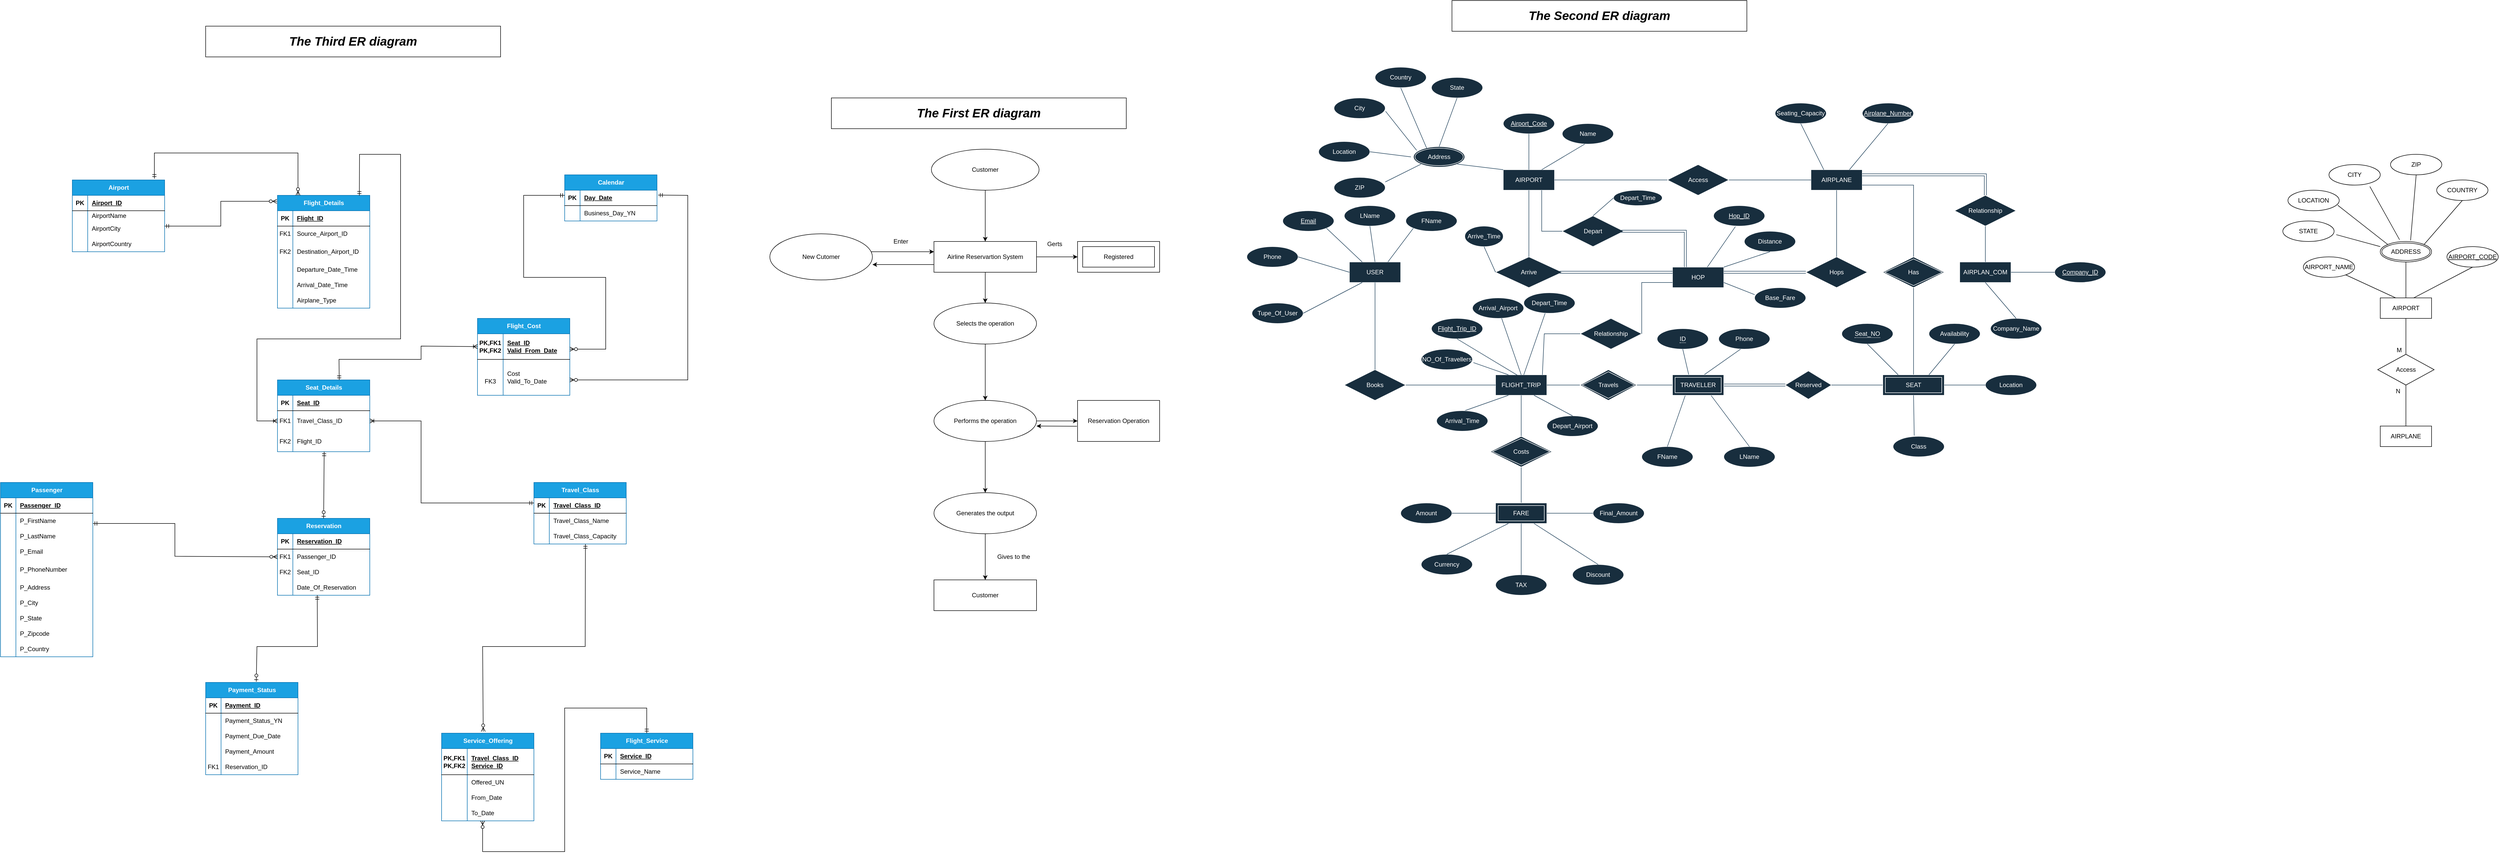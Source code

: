 <mxfile version="27.0.4">
  <diagram id="prtHgNgQTEPvFCAcTncT" name="Page-1">
    <mxGraphModel dx="3900" dy="2212" grid="1" gridSize="10" guides="1" tooltips="1" connect="1" arrows="1" fold="1" page="1" pageScale="1" pageWidth="827" pageHeight="1169" math="0" shadow="0">
      <root>
        <mxCell id="0" />
        <mxCell id="1" parent="0" />
        <mxCell id="bTbu85uykv1qYZbqekr0-38" value="" style="edgeStyle=orthogonalEdgeStyle;rounded=0;orthogonalLoop=1;jettySize=auto;html=1;" parent="1" source="bTbu85uykv1qYZbqekr0-2" target="bTbu85uykv1qYZbqekr0-8" edge="1">
          <mxGeometry relative="1" as="geometry" />
        </mxCell>
        <mxCell id="bTbu85uykv1qYZbqekr0-2" value="Customer" style="ellipse;whiteSpace=wrap;html=1;" parent="1" vertex="1">
          <mxGeometry x="355" y="30" width="210" height="80" as="geometry" />
        </mxCell>
        <mxCell id="bTbu85uykv1qYZbqekr0-32" value="" style="edgeStyle=orthogonalEdgeStyle;rounded=0;orthogonalLoop=1;jettySize=auto;html=1;" parent="1" source="bTbu85uykv1qYZbqekr0-3" target="bTbu85uykv1qYZbqekr0-8" edge="1">
          <mxGeometry relative="1" as="geometry">
            <Array as="points">
              <mxPoint x="350" y="230" />
              <mxPoint x="350" y="230" />
            </Array>
          </mxGeometry>
        </mxCell>
        <mxCell id="bTbu85uykv1qYZbqekr0-3" value="New Cutomer" style="ellipse;whiteSpace=wrap;html=1;" parent="1" vertex="1">
          <mxGeometry x="40" y="195" width="200" height="90" as="geometry" />
        </mxCell>
        <mxCell id="bTbu85uykv1qYZbqekr0-18" style="edgeStyle=orthogonalEdgeStyle;rounded=0;orthogonalLoop=1;jettySize=auto;html=1;exitX=0.5;exitY=1;exitDx=0;exitDy=0;entryX=0.5;entryY=0;entryDx=0;entryDy=0;" parent="1" source="bTbu85uykv1qYZbqekr0-4" target="bTbu85uykv1qYZbqekr0-5" edge="1">
          <mxGeometry relative="1" as="geometry" />
        </mxCell>
        <mxCell id="bTbu85uykv1qYZbqekr0-4" value="Selects the operation" style="ellipse;whiteSpace=wrap;html=1;" parent="1" vertex="1">
          <mxGeometry x="360" y="330" width="200" height="80" as="geometry" />
        </mxCell>
        <mxCell id="bTbu85uykv1qYZbqekr0-24" value="" style="edgeStyle=orthogonalEdgeStyle;rounded=0;orthogonalLoop=1;jettySize=auto;html=1;" parent="1" source="bTbu85uykv1qYZbqekr0-5" target="bTbu85uykv1qYZbqekr0-21" edge="1">
          <mxGeometry relative="1" as="geometry" />
        </mxCell>
        <mxCell id="bTbu85uykv1qYZbqekr0-26" value="" style="edgeStyle=orthogonalEdgeStyle;rounded=0;orthogonalLoop=1;jettySize=auto;html=1;" parent="1" source="bTbu85uykv1qYZbqekr0-5" target="bTbu85uykv1qYZbqekr0-12" edge="1">
          <mxGeometry relative="1" as="geometry">
            <Array as="points">
              <mxPoint x="600" y="560" />
              <mxPoint x="600" y="560" />
            </Array>
          </mxGeometry>
        </mxCell>
        <mxCell id="bTbu85uykv1qYZbqekr0-5" value="Performs the operation" style="ellipse;whiteSpace=wrap;html=1;" parent="1" vertex="1">
          <mxGeometry x="360" y="520" width="200" height="80" as="geometry" />
        </mxCell>
        <mxCell id="bTbu85uykv1qYZbqekr0-10" value="" style="edgeStyle=orthogonalEdgeStyle;rounded=0;orthogonalLoop=1;jettySize=auto;html=1;" parent="1" source="bTbu85uykv1qYZbqekr0-8" target="bTbu85uykv1qYZbqekr0-9" edge="1">
          <mxGeometry relative="1" as="geometry" />
        </mxCell>
        <mxCell id="bTbu85uykv1qYZbqekr0-17" style="edgeStyle=orthogonalEdgeStyle;rounded=0;orthogonalLoop=1;jettySize=auto;html=1;exitX=0.5;exitY=1;exitDx=0;exitDy=0;entryX=0.5;entryY=0;entryDx=0;entryDy=0;" parent="1" source="bTbu85uykv1qYZbqekr0-8" target="bTbu85uykv1qYZbqekr0-4" edge="1">
          <mxGeometry relative="1" as="geometry" />
        </mxCell>
        <mxCell id="bTbu85uykv1qYZbqekr0-8" value="Airline Reservartion System" style="rounded=0;whiteSpace=wrap;html=1;" parent="1" vertex="1">
          <mxGeometry x="360" y="210" width="200" height="60" as="geometry" />
        </mxCell>
        <mxCell id="bTbu85uykv1qYZbqekr0-9" value="" style="whiteSpace=wrap;html=1;rounded=0;" parent="1" vertex="1">
          <mxGeometry x="640" y="210" width="160" height="60" as="geometry" />
        </mxCell>
        <mxCell id="bTbu85uykv1qYZbqekr0-11" value="Registered" style="rounded=0;whiteSpace=wrap;html=1;" parent="1" vertex="1">
          <mxGeometry x="650" y="220" width="140" height="40" as="geometry" />
        </mxCell>
        <mxCell id="bTbu85uykv1qYZbqekr0-12" value="Reservation Operation" style="rounded=0;whiteSpace=wrap;html=1;" parent="1" vertex="1">
          <mxGeometry x="640" y="520" width="160" height="80" as="geometry" />
        </mxCell>
        <mxCell id="bTbu85uykv1qYZbqekr0-19" value="Customer" style="rounded=0;whiteSpace=wrap;html=1;" parent="1" vertex="1">
          <mxGeometry x="360" y="870" width="200" height="60" as="geometry" />
        </mxCell>
        <mxCell id="bTbu85uykv1qYZbqekr0-25" value="" style="edgeStyle=orthogonalEdgeStyle;rounded=0;orthogonalLoop=1;jettySize=auto;html=1;" parent="1" source="bTbu85uykv1qYZbqekr0-21" target="bTbu85uykv1qYZbqekr0-19" edge="1">
          <mxGeometry relative="1" as="geometry" />
        </mxCell>
        <mxCell id="bTbu85uykv1qYZbqekr0-21" value="Generates the output" style="ellipse;whiteSpace=wrap;html=1;" parent="1" vertex="1">
          <mxGeometry x="360" y="700" width="200" height="80" as="geometry" />
        </mxCell>
        <mxCell id="bTbu85uykv1qYZbqekr0-33" style="edgeStyle=orthogonalEdgeStyle;rounded=0;orthogonalLoop=1;jettySize=auto;html=1;exitX=0;exitY=0.75;exitDx=0;exitDy=0;entryX=1;entryY=0.667;entryDx=0;entryDy=0;entryPerimeter=0;" parent="1" source="bTbu85uykv1qYZbqekr0-8" target="bTbu85uykv1qYZbqekr0-3" edge="1">
          <mxGeometry relative="1" as="geometry" />
        </mxCell>
        <mxCell id="bTbu85uykv1qYZbqekr0-34" value="" style="endArrow=classic;html=1;rounded=0;entryX=1.006;entryY=0.746;entryDx=0;entryDy=0;entryPerimeter=0;exitX=0;exitY=0.75;exitDx=0;exitDy=0;" parent="1" edge="1">
          <mxGeometry width="50" height="50" relative="1" as="geometry">
            <mxPoint x="638.8" y="570.32" as="sourcePoint" />
            <mxPoint x="560" y="570.0" as="targetPoint" />
            <Array as="points" />
          </mxGeometry>
        </mxCell>
        <mxCell id="bTbu85uykv1qYZbqekr0-35" value="Enter" style="text;html=1;align=center;verticalAlign=middle;resizable=0;points=[];autosize=1;strokeColor=none;fillColor=none;" parent="1" vertex="1">
          <mxGeometry x="270" y="195" width="50" height="30" as="geometry" />
        </mxCell>
        <mxCell id="bTbu85uykv1qYZbqekr0-36" value="Gerts" style="text;html=1;align=center;verticalAlign=middle;resizable=0;points=[];autosize=1;strokeColor=none;fillColor=none;" parent="1" vertex="1">
          <mxGeometry x="570" y="200" width="50" height="30" as="geometry" />
        </mxCell>
        <mxCell id="bTbu85uykv1qYZbqekr0-37" value="Gives to the" style="text;html=1;align=center;verticalAlign=middle;resizable=0;points=[];autosize=1;strokeColor=none;fillColor=none;" parent="1" vertex="1">
          <mxGeometry x="470" y="810" width="90" height="30" as="geometry" />
        </mxCell>
        <mxCell id="J1Zsy6z8btEPPy3rvnn6-1" value="Airport" style="shape=table;startSize=30;container=1;collapsible=1;childLayout=tableLayout;fixedRows=1;rowLines=0;fontStyle=1;align=center;resizeLast=1;html=1;fillColor=#1ba1e2;fontColor=#ffffff;strokeColor=#006EAF;" parent="1" vertex="1">
          <mxGeometry x="-1320" y="90" width="180" height="140" as="geometry" />
        </mxCell>
        <mxCell id="J1Zsy6z8btEPPy3rvnn6-2" value="" style="shape=tableRow;horizontal=0;startSize=0;swimlaneHead=0;swimlaneBody=0;fillColor=none;collapsible=0;dropTarget=0;points=[[0,0.5],[1,0.5]];portConstraint=eastwest;top=0;left=0;right=0;bottom=1;" parent="J1Zsy6z8btEPPy3rvnn6-1" vertex="1">
          <mxGeometry y="30" width="180" height="30" as="geometry" />
        </mxCell>
        <mxCell id="J1Zsy6z8btEPPy3rvnn6-3" value="PK" style="shape=partialRectangle;connectable=0;fillColor=none;top=0;left=0;bottom=0;right=0;fontStyle=1;overflow=hidden;whiteSpace=wrap;html=1;" parent="J1Zsy6z8btEPPy3rvnn6-2" vertex="1">
          <mxGeometry width="30" height="30" as="geometry">
            <mxRectangle width="30" height="30" as="alternateBounds" />
          </mxGeometry>
        </mxCell>
        <mxCell id="J1Zsy6z8btEPPy3rvnn6-4" value="Airport_ID" style="shape=partialRectangle;connectable=0;fillColor=none;top=0;left=0;bottom=0;right=0;align=left;spacingLeft=6;fontStyle=5;overflow=hidden;whiteSpace=wrap;html=1;" parent="J1Zsy6z8btEPPy3rvnn6-2" vertex="1">
          <mxGeometry x="30" width="150" height="30" as="geometry">
            <mxRectangle width="150" height="30" as="alternateBounds" />
          </mxGeometry>
        </mxCell>
        <mxCell id="J1Zsy6z8btEPPy3rvnn6-5" value="" style="shape=tableRow;horizontal=0;startSize=0;swimlaneHead=0;swimlaneBody=0;fillColor=none;collapsible=0;dropTarget=0;points=[[0,0.5],[1,0.5]];portConstraint=eastwest;top=0;left=0;right=0;bottom=0;" parent="J1Zsy6z8btEPPy3rvnn6-1" vertex="1">
          <mxGeometry y="60" width="180" height="20" as="geometry" />
        </mxCell>
        <mxCell id="J1Zsy6z8btEPPy3rvnn6-6" value="" style="shape=partialRectangle;connectable=0;fillColor=none;top=0;left=0;bottom=0;right=0;editable=1;overflow=hidden;whiteSpace=wrap;html=1;" parent="J1Zsy6z8btEPPy3rvnn6-5" vertex="1">
          <mxGeometry width="30" height="20" as="geometry">
            <mxRectangle width="30" height="20" as="alternateBounds" />
          </mxGeometry>
        </mxCell>
        <mxCell id="J1Zsy6z8btEPPy3rvnn6-7" value="AirportName" style="shape=partialRectangle;connectable=0;fillColor=none;top=0;left=0;bottom=0;right=0;align=left;spacingLeft=6;overflow=hidden;whiteSpace=wrap;html=1;" parent="J1Zsy6z8btEPPy3rvnn6-5" vertex="1">
          <mxGeometry x="30" width="150" height="20" as="geometry">
            <mxRectangle width="150" height="20" as="alternateBounds" />
          </mxGeometry>
        </mxCell>
        <mxCell id="J1Zsy6z8btEPPy3rvnn6-8" value="" style="shape=tableRow;horizontal=0;startSize=0;swimlaneHead=0;swimlaneBody=0;fillColor=none;collapsible=0;dropTarget=0;points=[[0,0.5],[1,0.5]];portConstraint=eastwest;top=0;left=0;right=0;bottom=0;" parent="J1Zsy6z8btEPPy3rvnn6-1" vertex="1">
          <mxGeometry y="80" width="180" height="30" as="geometry" />
        </mxCell>
        <mxCell id="J1Zsy6z8btEPPy3rvnn6-9" value="" style="shape=partialRectangle;connectable=0;fillColor=none;top=0;left=0;bottom=0;right=0;editable=1;overflow=hidden;whiteSpace=wrap;html=1;" parent="J1Zsy6z8btEPPy3rvnn6-8" vertex="1">
          <mxGeometry width="30" height="30" as="geometry">
            <mxRectangle width="30" height="30" as="alternateBounds" />
          </mxGeometry>
        </mxCell>
        <mxCell id="J1Zsy6z8btEPPy3rvnn6-10" value="AirportCity" style="shape=partialRectangle;connectable=0;fillColor=none;top=0;left=0;bottom=0;right=0;align=left;spacingLeft=6;overflow=hidden;whiteSpace=wrap;html=1;" parent="J1Zsy6z8btEPPy3rvnn6-8" vertex="1">
          <mxGeometry x="30" width="150" height="30" as="geometry">
            <mxRectangle width="150" height="30" as="alternateBounds" />
          </mxGeometry>
        </mxCell>
        <mxCell id="g8ojwEXrgFPtRHTycwO1-3" style="shape=tableRow;horizontal=0;startSize=0;swimlaneHead=0;swimlaneBody=0;fillColor=none;collapsible=0;dropTarget=0;points=[[0,0.5],[1,0.5]];portConstraint=eastwest;top=0;left=0;right=0;bottom=0;" parent="J1Zsy6z8btEPPy3rvnn6-1" vertex="1">
          <mxGeometry y="110" width="180" height="30" as="geometry" />
        </mxCell>
        <mxCell id="g8ojwEXrgFPtRHTycwO1-4" style="shape=partialRectangle;connectable=0;fillColor=none;top=0;left=0;bottom=0;right=0;editable=1;overflow=hidden;whiteSpace=wrap;html=1;" parent="g8ojwEXrgFPtRHTycwO1-3" vertex="1">
          <mxGeometry width="30" height="30" as="geometry">
            <mxRectangle width="30" height="30" as="alternateBounds" />
          </mxGeometry>
        </mxCell>
        <mxCell id="g8ojwEXrgFPtRHTycwO1-5" value="AirportCountry" style="shape=partialRectangle;connectable=0;fillColor=none;top=0;left=0;bottom=0;right=0;align=left;spacingLeft=6;overflow=hidden;whiteSpace=wrap;html=1;" parent="g8ojwEXrgFPtRHTycwO1-3" vertex="1">
          <mxGeometry x="30" width="150" height="30" as="geometry">
            <mxRectangle width="150" height="30" as="alternateBounds" />
          </mxGeometry>
        </mxCell>
        <mxCell id="J1Zsy6z8btEPPy3rvnn6-11" value="Flight_Details" style="shape=table;startSize=30;container=1;collapsible=1;childLayout=tableLayout;fixedRows=1;rowLines=0;fontStyle=1;align=center;resizeLast=1;html=1;fillColor=#1ba1e2;fontColor=#ffffff;strokeColor=#006EAF;" parent="1" vertex="1">
          <mxGeometry x="-920" y="120" width="180" height="220" as="geometry" />
        </mxCell>
        <mxCell id="J1Zsy6z8btEPPy3rvnn6-12" value="" style="shape=tableRow;horizontal=0;startSize=0;swimlaneHead=0;swimlaneBody=0;fillColor=none;collapsible=0;dropTarget=0;points=[[0,0.5],[1,0.5]];portConstraint=eastwest;top=0;left=0;right=0;bottom=1;" parent="J1Zsy6z8btEPPy3rvnn6-11" vertex="1">
          <mxGeometry y="30" width="180" height="30" as="geometry" />
        </mxCell>
        <mxCell id="J1Zsy6z8btEPPy3rvnn6-13" value="PK" style="shape=partialRectangle;connectable=0;fillColor=none;top=0;left=0;bottom=0;right=0;fontStyle=1;overflow=hidden;whiteSpace=wrap;html=1;" parent="J1Zsy6z8btEPPy3rvnn6-12" vertex="1">
          <mxGeometry width="30" height="30" as="geometry">
            <mxRectangle width="30" height="30" as="alternateBounds" />
          </mxGeometry>
        </mxCell>
        <mxCell id="J1Zsy6z8btEPPy3rvnn6-14" value="Flight_ID" style="shape=partialRectangle;connectable=0;fillColor=none;top=0;left=0;bottom=0;right=0;align=left;spacingLeft=6;fontStyle=5;overflow=hidden;whiteSpace=wrap;html=1;" parent="J1Zsy6z8btEPPy3rvnn6-12" vertex="1">
          <mxGeometry x="30" width="150" height="30" as="geometry">
            <mxRectangle width="150" height="30" as="alternateBounds" />
          </mxGeometry>
        </mxCell>
        <mxCell id="J1Zsy6z8btEPPy3rvnn6-15" value="" style="shape=tableRow;horizontal=0;startSize=0;swimlaneHead=0;swimlaneBody=0;fillColor=none;collapsible=0;dropTarget=0;points=[[0,0.5],[1,0.5]];portConstraint=eastwest;top=0;left=0;right=0;bottom=0;" parent="J1Zsy6z8btEPPy3rvnn6-11" vertex="1">
          <mxGeometry y="60" width="180" height="30" as="geometry" />
        </mxCell>
        <mxCell id="J1Zsy6z8btEPPy3rvnn6-16" value="FK1" style="shape=partialRectangle;connectable=0;fillColor=none;top=0;left=0;bottom=0;right=0;editable=1;overflow=hidden;whiteSpace=wrap;html=1;" parent="J1Zsy6z8btEPPy3rvnn6-15" vertex="1">
          <mxGeometry width="30" height="30" as="geometry">
            <mxRectangle width="30" height="30" as="alternateBounds" />
          </mxGeometry>
        </mxCell>
        <mxCell id="J1Zsy6z8btEPPy3rvnn6-17" value="Source_Airport_ID" style="shape=partialRectangle;connectable=0;fillColor=none;top=0;left=0;bottom=0;right=0;align=left;spacingLeft=6;overflow=hidden;whiteSpace=wrap;html=1;" parent="J1Zsy6z8btEPPy3rvnn6-15" vertex="1">
          <mxGeometry x="30" width="150" height="30" as="geometry">
            <mxRectangle width="150" height="30" as="alternateBounds" />
          </mxGeometry>
        </mxCell>
        <mxCell id="J1Zsy6z8btEPPy3rvnn6-18" value="" style="shape=tableRow;horizontal=0;startSize=0;swimlaneHead=0;swimlaneBody=0;fillColor=none;collapsible=0;dropTarget=0;points=[[0,0.5],[1,0.5]];portConstraint=eastwest;top=0;left=0;right=0;bottom=0;" parent="J1Zsy6z8btEPPy3rvnn6-11" vertex="1">
          <mxGeometry y="90" width="180" height="40" as="geometry" />
        </mxCell>
        <mxCell id="J1Zsy6z8btEPPy3rvnn6-19" value="FK2" style="shape=partialRectangle;connectable=0;fillColor=none;top=0;left=0;bottom=0;right=0;editable=1;overflow=hidden;whiteSpace=wrap;html=1;" parent="J1Zsy6z8btEPPy3rvnn6-18" vertex="1">
          <mxGeometry width="30" height="40" as="geometry">
            <mxRectangle width="30" height="40" as="alternateBounds" />
          </mxGeometry>
        </mxCell>
        <mxCell id="J1Zsy6z8btEPPy3rvnn6-20" value="Destination_Airport_ID" style="shape=partialRectangle;connectable=0;fillColor=none;top=0;left=0;bottom=0;right=0;align=left;spacingLeft=6;overflow=hidden;whiteSpace=wrap;html=1;" parent="J1Zsy6z8btEPPy3rvnn6-18" vertex="1">
          <mxGeometry x="30" width="150" height="40" as="geometry">
            <mxRectangle width="150" height="40" as="alternateBounds" />
          </mxGeometry>
        </mxCell>
        <mxCell id="J1Zsy6z8btEPPy3rvnn6-21" value="" style="shape=tableRow;horizontal=0;startSize=0;swimlaneHead=0;swimlaneBody=0;fillColor=none;collapsible=0;dropTarget=0;points=[[0,0.5],[1,0.5]];portConstraint=eastwest;top=0;left=0;right=0;bottom=0;" parent="J1Zsy6z8btEPPy3rvnn6-11" vertex="1">
          <mxGeometry y="130" width="180" height="30" as="geometry" />
        </mxCell>
        <mxCell id="J1Zsy6z8btEPPy3rvnn6-22" value="" style="shape=partialRectangle;connectable=0;fillColor=none;top=0;left=0;bottom=0;right=0;editable=1;overflow=hidden;whiteSpace=wrap;html=1;" parent="J1Zsy6z8btEPPy3rvnn6-21" vertex="1">
          <mxGeometry width="30" height="30" as="geometry">
            <mxRectangle width="30" height="30" as="alternateBounds" />
          </mxGeometry>
        </mxCell>
        <mxCell id="J1Zsy6z8btEPPy3rvnn6-23" value="Departure_Date_Time" style="shape=partialRectangle;connectable=0;fillColor=none;top=0;left=0;bottom=0;right=0;align=left;spacingLeft=6;overflow=hidden;whiteSpace=wrap;html=1;" parent="J1Zsy6z8btEPPy3rvnn6-21" vertex="1">
          <mxGeometry x="30" width="150" height="30" as="geometry">
            <mxRectangle width="150" height="30" as="alternateBounds" />
          </mxGeometry>
        </mxCell>
        <mxCell id="J1Zsy6z8btEPPy3rvnn6-24" style="shape=tableRow;horizontal=0;startSize=0;swimlaneHead=0;swimlaneBody=0;fillColor=none;collapsible=0;dropTarget=0;points=[[0,0.5],[1,0.5]];portConstraint=eastwest;top=0;left=0;right=0;bottom=0;" parent="J1Zsy6z8btEPPy3rvnn6-11" vertex="1">
          <mxGeometry y="160" width="180" height="30" as="geometry" />
        </mxCell>
        <mxCell id="J1Zsy6z8btEPPy3rvnn6-25" style="shape=partialRectangle;connectable=0;fillColor=none;top=0;left=0;bottom=0;right=0;editable=1;overflow=hidden;whiteSpace=wrap;html=1;" parent="J1Zsy6z8btEPPy3rvnn6-24" vertex="1">
          <mxGeometry width="30" height="30" as="geometry">
            <mxRectangle width="30" height="30" as="alternateBounds" />
          </mxGeometry>
        </mxCell>
        <mxCell id="J1Zsy6z8btEPPy3rvnn6-26" value="Arrival_Date_Time" style="shape=partialRectangle;connectable=0;fillColor=none;top=0;left=0;bottom=0;right=0;align=left;spacingLeft=6;overflow=hidden;whiteSpace=wrap;html=1;" parent="J1Zsy6z8btEPPy3rvnn6-24" vertex="1">
          <mxGeometry x="30" width="150" height="30" as="geometry">
            <mxRectangle width="150" height="30" as="alternateBounds" />
          </mxGeometry>
        </mxCell>
        <mxCell id="g8ojwEXrgFPtRHTycwO1-6" style="shape=tableRow;horizontal=0;startSize=0;swimlaneHead=0;swimlaneBody=0;fillColor=none;collapsible=0;dropTarget=0;points=[[0,0.5],[1,0.5]];portConstraint=eastwest;top=0;left=0;right=0;bottom=0;" parent="J1Zsy6z8btEPPy3rvnn6-11" vertex="1">
          <mxGeometry y="190" width="180" height="30" as="geometry" />
        </mxCell>
        <mxCell id="g8ojwEXrgFPtRHTycwO1-7" style="shape=partialRectangle;connectable=0;fillColor=none;top=0;left=0;bottom=0;right=0;editable=1;overflow=hidden;whiteSpace=wrap;html=1;" parent="g8ojwEXrgFPtRHTycwO1-6" vertex="1">
          <mxGeometry width="30" height="30" as="geometry">
            <mxRectangle width="30" height="30" as="alternateBounds" />
          </mxGeometry>
        </mxCell>
        <mxCell id="g8ojwEXrgFPtRHTycwO1-8" value="Airplane_Type" style="shape=partialRectangle;connectable=0;fillColor=none;top=0;left=0;bottom=0;right=0;align=left;spacingLeft=6;overflow=hidden;whiteSpace=wrap;html=1;" parent="g8ojwEXrgFPtRHTycwO1-6" vertex="1">
          <mxGeometry x="30" width="150" height="30" as="geometry">
            <mxRectangle width="150" height="30" as="alternateBounds" />
          </mxGeometry>
        </mxCell>
        <mxCell id="XDC1g_R-5amsgsJcSVQO-1" value="AIRPORT" style="whiteSpace=wrap;html=1;align=center;" parent="1" vertex="1">
          <mxGeometry x="3180" y="320" width="100" height="40" as="geometry" />
        </mxCell>
        <mxCell id="XDC1g_R-5amsgsJcSVQO-2" value="ADDRESS" style="ellipse;shape=doubleEllipse;margin=3;whiteSpace=wrap;html=1;align=center;" parent="1" vertex="1">
          <mxGeometry x="3180" y="210" width="100" height="40" as="geometry" />
        </mxCell>
        <mxCell id="XDC1g_R-5amsgsJcSVQO-5" value="" style="endArrow=none;html=1;rounded=0;exitX=0.5;exitY=1;exitDx=0;exitDy=0;entryX=0.5;entryY=0;entryDx=0;entryDy=0;" parent="1" source="XDC1g_R-5amsgsJcSVQO-2" target="XDC1g_R-5amsgsJcSVQO-1" edge="1">
          <mxGeometry relative="1" as="geometry">
            <mxPoint x="3170" y="280" as="sourcePoint" />
            <mxPoint x="3230" y="310" as="targetPoint" />
          </mxGeometry>
        </mxCell>
        <mxCell id="XDC1g_R-5amsgsJcSVQO-7" value="" style="endArrow=none;html=1;rounded=0;entryX=0.5;entryY=1;entryDx=0;entryDy=0;exitX=0.649;exitY=0.004;exitDx=0;exitDy=0;exitPerimeter=0;" parent="1" source="XDC1g_R-5amsgsJcSVQO-1" edge="1">
          <mxGeometry relative="1" as="geometry">
            <mxPoint x="3180" y="190" as="sourcePoint" />
            <mxPoint x="3360" y="260" as="targetPoint" />
          </mxGeometry>
        </mxCell>
        <mxCell id="XDC1g_R-5amsgsJcSVQO-8" value="AIRPORT_CODE" style="ellipse;whiteSpace=wrap;html=1;align=center;fontStyle=4;" parent="1" vertex="1">
          <mxGeometry x="3310" y="220" width="100" height="40" as="geometry" />
        </mxCell>
        <mxCell id="XDC1g_R-5amsgsJcSVQO-9" value="COUNTRY" style="ellipse;whiteSpace=wrap;html=1;align=center;" parent="1" vertex="1">
          <mxGeometry x="3290" y="90" width="100" height="40" as="geometry" />
        </mxCell>
        <mxCell id="XDC1g_R-5amsgsJcSVQO-10" value="ZIP" style="ellipse;whiteSpace=wrap;html=1;align=center;" parent="1" vertex="1">
          <mxGeometry x="3200" y="40" width="100" height="40" as="geometry" />
        </mxCell>
        <mxCell id="XDC1g_R-5amsgsJcSVQO-11" value="CITY" style="ellipse;whiteSpace=wrap;html=1;align=center;" parent="1" vertex="1">
          <mxGeometry x="3080" y="60" width="100" height="40" as="geometry" />
        </mxCell>
        <mxCell id="XDC1g_R-5amsgsJcSVQO-12" value="LOCATION" style="ellipse;whiteSpace=wrap;html=1;align=center;" parent="1" vertex="1">
          <mxGeometry x="3000" y="110" width="100" height="40" as="geometry" />
        </mxCell>
        <mxCell id="XDC1g_R-5amsgsJcSVQO-13" value="STATE" style="ellipse;whiteSpace=wrap;html=1;align=center;" parent="1" vertex="1">
          <mxGeometry x="2990" y="170" width="100" height="40" as="geometry" />
        </mxCell>
        <mxCell id="XDC1g_R-5amsgsJcSVQO-14" value="" style="endArrow=none;html=1;rounded=0;entryX=0;entryY=0.25;entryDx=0;entryDy=0;entryPerimeter=0;exitX=1.042;exitY=0.667;exitDx=0;exitDy=0;exitPerimeter=0;" parent="1" source="XDC1g_R-5amsgsJcSVQO-13" target="XDC1g_R-5amsgsJcSVQO-2" edge="1">
          <mxGeometry relative="1" as="geometry">
            <mxPoint x="3080" y="190" as="sourcePoint" />
            <mxPoint x="3240" y="190" as="targetPoint" />
          </mxGeometry>
        </mxCell>
        <mxCell id="XDC1g_R-5amsgsJcSVQO-15" value="" style="endArrow=none;html=1;rounded=0;entryX=0.376;entryY=-0.086;entryDx=0;entryDy=0;entryPerimeter=0;exitX=0.797;exitY=1.07;exitDx=0;exitDy=0;exitPerimeter=0;" parent="1" source="XDC1g_R-5amsgsJcSVQO-11" target="XDC1g_R-5amsgsJcSVQO-2" edge="1">
          <mxGeometry relative="1" as="geometry">
            <mxPoint x="3170" y="140" as="sourcePoint" />
            <mxPoint x="3256" y="163" as="targetPoint" />
          </mxGeometry>
        </mxCell>
        <mxCell id="XDC1g_R-5amsgsJcSVQO-16" value="" style="endArrow=none;html=1;rounded=0;entryX=0.591;entryY=-0.057;entryDx=0;entryDy=0;entryPerimeter=0;exitX=0.5;exitY=1;exitDx=0;exitDy=0;" parent="1" source="XDC1g_R-5amsgsJcSVQO-10" target="XDC1g_R-5amsgsJcSVQO-2" edge="1">
          <mxGeometry relative="1" as="geometry">
            <mxPoint x="3250" y="160" as="sourcePoint" />
            <mxPoint x="3336" y="183" as="targetPoint" />
          </mxGeometry>
        </mxCell>
        <mxCell id="XDC1g_R-5amsgsJcSVQO-17" value="" style="endArrow=none;html=1;rounded=0;entryX=0;entryY=0;entryDx=0;entryDy=0;exitX=0.971;exitY=0.733;exitDx=0;exitDy=0;exitPerimeter=0;" parent="1" source="XDC1g_R-5amsgsJcSVQO-12" target="XDC1g_R-5amsgsJcSVQO-2" edge="1">
          <mxGeometry relative="1" as="geometry">
            <mxPoint x="3140" y="160" as="sourcePoint" />
            <mxPoint x="3226" y="183" as="targetPoint" />
          </mxGeometry>
        </mxCell>
        <mxCell id="XDC1g_R-5amsgsJcSVQO-18" value="" style="endArrow=none;html=1;rounded=0;entryX=0.5;entryY=1;entryDx=0;entryDy=0;exitX=1;exitY=0;exitDx=0;exitDy=0;" parent="1" source="XDC1g_R-5amsgsJcSVQO-2" target="XDC1g_R-5amsgsJcSVQO-9" edge="1">
          <mxGeometry relative="1" as="geometry">
            <mxPoint x="3300" y="150" as="sourcePoint" />
            <mxPoint x="3386" y="173" as="targetPoint" />
          </mxGeometry>
        </mxCell>
        <mxCell id="XDC1g_R-5amsgsJcSVQO-19" value="AIRPORT_NAME" style="ellipse;whiteSpace=wrap;html=1;align=center;" parent="1" vertex="1">
          <mxGeometry x="3030" y="240" width="100" height="40" as="geometry" />
        </mxCell>
        <mxCell id="XDC1g_R-5amsgsJcSVQO-20" value="" style="endArrow=none;html=1;rounded=0;" parent="1" source="XDC1g_R-5amsgsJcSVQO-19" edge="1">
          <mxGeometry relative="1" as="geometry">
            <mxPoint x="3040" y="310" as="sourcePoint" />
            <mxPoint x="3210" y="320" as="targetPoint" />
          </mxGeometry>
        </mxCell>
        <mxCell id="XDC1g_R-5amsgsJcSVQO-21" value="&lt;h1&gt;&lt;i&gt;&lt;font style=&quot;color: light-dark(rgb(0, 0, 0), rgb(102, 178, 255));&quot;&gt;The First ER diagram&lt;/font&gt;&lt;/i&gt;&lt;/h1&gt;" style="rounded=0;whiteSpace=wrap;html=1;" parent="1" vertex="1">
          <mxGeometry x="160" y="-70" width="575" height="60" as="geometry" />
        </mxCell>
        <mxCell id="XDC1g_R-5amsgsJcSVQO-23" value="Access" style="shape=rhombus;perimeter=rhombusPerimeter;whiteSpace=wrap;html=1;align=center;" parent="1" vertex="1">
          <mxGeometry x="3175" y="430" width="110" height="60" as="geometry" />
        </mxCell>
        <mxCell id="XDC1g_R-5amsgsJcSVQO-28" value="" style="endArrow=none;html=1;rounded=0;exitX=0.5;exitY=1;exitDx=0;exitDy=0;entryX=0.5;entryY=0;entryDx=0;entryDy=0;" parent="1" source="XDC1g_R-5amsgsJcSVQO-1" target="XDC1g_R-5amsgsJcSVQO-23" edge="1">
          <mxGeometry relative="1" as="geometry">
            <mxPoint x="3200" y="450" as="sourcePoint" />
            <mxPoint x="3360" y="450" as="targetPoint" />
          </mxGeometry>
        </mxCell>
        <mxCell id="XDC1g_R-5amsgsJcSVQO-29" value="M" style="resizable=0;html=1;whiteSpace=wrap;align=left;verticalAlign=bottom;" parent="XDC1g_R-5amsgsJcSVQO-28" connectable="0" vertex="1">
          <mxGeometry x="-1" relative="1" as="geometry">
            <mxPoint x="-20" y="70" as="offset" />
          </mxGeometry>
        </mxCell>
        <mxCell id="XDC1g_R-5amsgsJcSVQO-30" value="N" style="resizable=0;html=1;whiteSpace=wrap;align=right;verticalAlign=bottom;" parent="XDC1g_R-5amsgsJcSVQO-28" connectable="0" vertex="1">
          <mxGeometry x="1" relative="1" as="geometry">
            <mxPoint x="-10" y="80" as="offset" />
          </mxGeometry>
        </mxCell>
        <mxCell id="XDC1g_R-5amsgsJcSVQO-31" value="AIRPLANE" style="whiteSpace=wrap;html=1;align=center;" parent="1" vertex="1">
          <mxGeometry x="3180" y="570" width="100" height="40" as="geometry" />
        </mxCell>
        <mxCell id="XDC1g_R-5amsgsJcSVQO-32" value="" style="endArrow=none;html=1;rounded=0;exitX=0.5;exitY=1;exitDx=0;exitDy=0;entryX=0.5;entryY=0;entryDx=0;entryDy=0;" parent="1" source="XDC1g_R-5amsgsJcSVQO-23" target="XDC1g_R-5amsgsJcSVQO-31" edge="1">
          <mxGeometry relative="1" as="geometry">
            <mxPoint x="3140" y="530" as="sourcePoint" />
            <mxPoint x="3300" y="530" as="targetPoint" />
          </mxGeometry>
        </mxCell>
        <mxCell id="g8ojwEXrgFPtRHTycwO1-9" value="Seat_Details" style="shape=table;startSize=30;container=1;collapsible=1;childLayout=tableLayout;fixedRows=1;rowLines=0;fontStyle=1;align=center;resizeLast=1;html=1;fillColor=#1ba1e2;fontColor=#ffffff;strokeColor=#006EAF;" parent="1" vertex="1">
          <mxGeometry x="-920" y="480" width="180" height="140" as="geometry" />
        </mxCell>
        <mxCell id="g8ojwEXrgFPtRHTycwO1-10" value="" style="shape=tableRow;horizontal=0;startSize=0;swimlaneHead=0;swimlaneBody=0;fillColor=none;collapsible=0;dropTarget=0;points=[[0,0.5],[1,0.5]];portConstraint=eastwest;top=0;left=0;right=0;bottom=1;" parent="g8ojwEXrgFPtRHTycwO1-9" vertex="1">
          <mxGeometry y="30" width="180" height="30" as="geometry" />
        </mxCell>
        <mxCell id="g8ojwEXrgFPtRHTycwO1-11" value="PK" style="shape=partialRectangle;connectable=0;fillColor=none;top=0;left=0;bottom=0;right=0;fontStyle=1;overflow=hidden;whiteSpace=wrap;html=1;" parent="g8ojwEXrgFPtRHTycwO1-10" vertex="1">
          <mxGeometry width="30" height="30" as="geometry">
            <mxRectangle width="30" height="30" as="alternateBounds" />
          </mxGeometry>
        </mxCell>
        <mxCell id="g8ojwEXrgFPtRHTycwO1-12" value="Seat_ID" style="shape=partialRectangle;connectable=0;fillColor=none;top=0;left=0;bottom=0;right=0;align=left;spacingLeft=6;fontStyle=5;overflow=hidden;whiteSpace=wrap;html=1;" parent="g8ojwEXrgFPtRHTycwO1-10" vertex="1">
          <mxGeometry x="30" width="150" height="30" as="geometry">
            <mxRectangle width="150" height="30" as="alternateBounds" />
          </mxGeometry>
        </mxCell>
        <mxCell id="g8ojwEXrgFPtRHTycwO1-13" value="" style="shape=tableRow;horizontal=0;startSize=0;swimlaneHead=0;swimlaneBody=0;fillColor=none;collapsible=0;dropTarget=0;points=[[0,0.5],[1,0.5]];portConstraint=eastwest;top=0;left=0;right=0;bottom=0;" parent="g8ojwEXrgFPtRHTycwO1-9" vertex="1">
          <mxGeometry y="60" width="180" height="40" as="geometry" />
        </mxCell>
        <mxCell id="g8ojwEXrgFPtRHTycwO1-14" value="FK1" style="shape=partialRectangle;connectable=0;fillColor=none;top=0;left=0;bottom=0;right=0;editable=1;overflow=hidden;whiteSpace=wrap;html=1;" parent="g8ojwEXrgFPtRHTycwO1-13" vertex="1">
          <mxGeometry width="30" height="40" as="geometry">
            <mxRectangle width="30" height="40" as="alternateBounds" />
          </mxGeometry>
        </mxCell>
        <mxCell id="g8ojwEXrgFPtRHTycwO1-15" value="Travel_Class_ID" style="shape=partialRectangle;connectable=0;fillColor=none;top=0;left=0;bottom=0;right=0;align=left;spacingLeft=6;overflow=hidden;whiteSpace=wrap;html=1;" parent="g8ojwEXrgFPtRHTycwO1-13" vertex="1">
          <mxGeometry x="30" width="150" height="40" as="geometry">
            <mxRectangle width="150" height="40" as="alternateBounds" />
          </mxGeometry>
        </mxCell>
        <mxCell id="g8ojwEXrgFPtRHTycwO1-16" value="" style="shape=tableRow;horizontal=0;startSize=0;swimlaneHead=0;swimlaneBody=0;fillColor=none;collapsible=0;dropTarget=0;points=[[0,0.5],[1,0.5]];portConstraint=eastwest;top=0;left=0;right=0;bottom=0;" parent="g8ojwEXrgFPtRHTycwO1-9" vertex="1">
          <mxGeometry y="100" width="180" height="40" as="geometry" />
        </mxCell>
        <mxCell id="g8ojwEXrgFPtRHTycwO1-17" value="FK2" style="shape=partialRectangle;connectable=0;fillColor=none;top=0;left=0;bottom=0;right=0;editable=1;overflow=hidden;whiteSpace=wrap;html=1;" parent="g8ojwEXrgFPtRHTycwO1-16" vertex="1">
          <mxGeometry width="30" height="40" as="geometry">
            <mxRectangle width="30" height="40" as="alternateBounds" />
          </mxGeometry>
        </mxCell>
        <mxCell id="g8ojwEXrgFPtRHTycwO1-18" value="Flight_ID" style="shape=partialRectangle;connectable=0;fillColor=none;top=0;left=0;bottom=0;right=0;align=left;spacingLeft=6;overflow=hidden;whiteSpace=wrap;html=1;" parent="g8ojwEXrgFPtRHTycwO1-16" vertex="1">
          <mxGeometry x="30" width="150" height="40" as="geometry">
            <mxRectangle width="150" height="40" as="alternateBounds" />
          </mxGeometry>
        </mxCell>
        <mxCell id="g8ojwEXrgFPtRHTycwO1-22" value="Reservation" style="shape=table;startSize=30;container=1;collapsible=1;childLayout=tableLayout;fixedRows=1;rowLines=0;fontStyle=1;align=center;resizeLast=1;html=1;fillColor=#1ba1e2;fontColor=#ffffff;strokeColor=#006EAF;" parent="1" vertex="1">
          <mxGeometry x="-920" y="750" width="180" height="150" as="geometry" />
        </mxCell>
        <mxCell id="g8ojwEXrgFPtRHTycwO1-23" value="" style="shape=tableRow;horizontal=0;startSize=0;swimlaneHead=0;swimlaneBody=0;fillColor=none;collapsible=0;dropTarget=0;points=[[0,0.5],[1,0.5]];portConstraint=eastwest;top=0;left=0;right=0;bottom=1;" parent="g8ojwEXrgFPtRHTycwO1-22" vertex="1">
          <mxGeometry y="30" width="180" height="30" as="geometry" />
        </mxCell>
        <mxCell id="g8ojwEXrgFPtRHTycwO1-24" value="PK" style="shape=partialRectangle;connectable=0;fillColor=none;top=0;left=0;bottom=0;right=0;fontStyle=1;overflow=hidden;whiteSpace=wrap;html=1;" parent="g8ojwEXrgFPtRHTycwO1-23" vertex="1">
          <mxGeometry width="30" height="30" as="geometry">
            <mxRectangle width="30" height="30" as="alternateBounds" />
          </mxGeometry>
        </mxCell>
        <mxCell id="g8ojwEXrgFPtRHTycwO1-25" value="Reservation_ID" style="shape=partialRectangle;connectable=0;fillColor=none;top=0;left=0;bottom=0;right=0;align=left;spacingLeft=6;fontStyle=5;overflow=hidden;whiteSpace=wrap;html=1;" parent="g8ojwEXrgFPtRHTycwO1-23" vertex="1">
          <mxGeometry x="30" width="150" height="30" as="geometry">
            <mxRectangle width="150" height="30" as="alternateBounds" />
          </mxGeometry>
        </mxCell>
        <mxCell id="g8ojwEXrgFPtRHTycwO1-26" value="" style="shape=tableRow;horizontal=0;startSize=0;swimlaneHead=0;swimlaneBody=0;fillColor=none;collapsible=0;dropTarget=0;points=[[0,0.5],[1,0.5]];portConstraint=eastwest;top=0;left=0;right=0;bottom=0;" parent="g8ojwEXrgFPtRHTycwO1-22" vertex="1">
          <mxGeometry y="60" width="180" height="30" as="geometry" />
        </mxCell>
        <mxCell id="g8ojwEXrgFPtRHTycwO1-27" value="FK1" style="shape=partialRectangle;connectable=0;fillColor=none;top=0;left=0;bottom=0;right=0;editable=1;overflow=hidden;whiteSpace=wrap;html=1;" parent="g8ojwEXrgFPtRHTycwO1-26" vertex="1">
          <mxGeometry width="30" height="30" as="geometry">
            <mxRectangle width="30" height="30" as="alternateBounds" />
          </mxGeometry>
        </mxCell>
        <mxCell id="g8ojwEXrgFPtRHTycwO1-28" value="Passenger_ID" style="shape=partialRectangle;connectable=0;fillColor=none;top=0;left=0;bottom=0;right=0;align=left;spacingLeft=6;overflow=hidden;whiteSpace=wrap;html=1;" parent="g8ojwEXrgFPtRHTycwO1-26" vertex="1">
          <mxGeometry x="30" width="150" height="30" as="geometry">
            <mxRectangle width="150" height="30" as="alternateBounds" />
          </mxGeometry>
        </mxCell>
        <mxCell id="g8ojwEXrgFPtRHTycwO1-29" value="" style="shape=tableRow;horizontal=0;startSize=0;swimlaneHead=0;swimlaneBody=0;fillColor=none;collapsible=0;dropTarget=0;points=[[0,0.5],[1,0.5]];portConstraint=eastwest;top=0;left=0;right=0;bottom=0;" parent="g8ojwEXrgFPtRHTycwO1-22" vertex="1">
          <mxGeometry y="90" width="180" height="30" as="geometry" />
        </mxCell>
        <mxCell id="g8ojwEXrgFPtRHTycwO1-30" value="FK2" style="shape=partialRectangle;connectable=0;fillColor=none;top=0;left=0;bottom=0;right=0;editable=1;overflow=hidden;whiteSpace=wrap;html=1;" parent="g8ojwEXrgFPtRHTycwO1-29" vertex="1">
          <mxGeometry width="30" height="30" as="geometry">
            <mxRectangle width="30" height="30" as="alternateBounds" />
          </mxGeometry>
        </mxCell>
        <mxCell id="g8ojwEXrgFPtRHTycwO1-31" value="Seat_ID" style="shape=partialRectangle;connectable=0;fillColor=none;top=0;left=0;bottom=0;right=0;align=left;spacingLeft=6;overflow=hidden;whiteSpace=wrap;html=1;" parent="g8ojwEXrgFPtRHTycwO1-29" vertex="1">
          <mxGeometry x="30" width="150" height="30" as="geometry">
            <mxRectangle width="150" height="30" as="alternateBounds" />
          </mxGeometry>
        </mxCell>
        <mxCell id="g8ojwEXrgFPtRHTycwO1-32" value="" style="shape=tableRow;horizontal=0;startSize=0;swimlaneHead=0;swimlaneBody=0;fillColor=none;collapsible=0;dropTarget=0;points=[[0,0.5],[1,0.5]];portConstraint=eastwest;top=0;left=0;right=0;bottom=0;" parent="g8ojwEXrgFPtRHTycwO1-22" vertex="1">
          <mxGeometry y="120" width="180" height="30" as="geometry" />
        </mxCell>
        <mxCell id="g8ojwEXrgFPtRHTycwO1-33" value="" style="shape=partialRectangle;connectable=0;fillColor=none;top=0;left=0;bottom=0;right=0;editable=1;overflow=hidden;whiteSpace=wrap;html=1;" parent="g8ojwEXrgFPtRHTycwO1-32" vertex="1">
          <mxGeometry width="30" height="30" as="geometry">
            <mxRectangle width="30" height="30" as="alternateBounds" />
          </mxGeometry>
        </mxCell>
        <mxCell id="g8ojwEXrgFPtRHTycwO1-34" value="Date_Of_Reservation" style="shape=partialRectangle;connectable=0;fillColor=none;top=0;left=0;bottom=0;right=0;align=left;spacingLeft=6;overflow=hidden;whiteSpace=wrap;html=1;" parent="g8ojwEXrgFPtRHTycwO1-32" vertex="1">
          <mxGeometry x="30" width="150" height="30" as="geometry">
            <mxRectangle width="150" height="30" as="alternateBounds" />
          </mxGeometry>
        </mxCell>
        <mxCell id="g8ojwEXrgFPtRHTycwO1-35" value="Passenger" style="shape=table;startSize=30;container=1;collapsible=1;childLayout=tableLayout;fixedRows=1;rowLines=0;fontStyle=1;align=center;resizeLast=1;html=1;fillColor=#1ba1e2;fontColor=#ffffff;strokeColor=#006EAF;" parent="1" vertex="1">
          <mxGeometry x="-1460" y="680" width="180" height="340.0" as="geometry" />
        </mxCell>
        <mxCell id="g8ojwEXrgFPtRHTycwO1-36" value="" style="shape=tableRow;horizontal=0;startSize=0;swimlaneHead=0;swimlaneBody=0;fillColor=none;collapsible=0;dropTarget=0;points=[[0,0.5],[1,0.5]];portConstraint=eastwest;top=0;left=0;right=0;bottom=1;" parent="g8ojwEXrgFPtRHTycwO1-35" vertex="1">
          <mxGeometry y="30" width="180" height="30" as="geometry" />
        </mxCell>
        <mxCell id="g8ojwEXrgFPtRHTycwO1-37" value="PK" style="shape=partialRectangle;connectable=0;fillColor=none;top=0;left=0;bottom=0;right=0;fontStyle=1;overflow=hidden;whiteSpace=wrap;html=1;" parent="g8ojwEXrgFPtRHTycwO1-36" vertex="1">
          <mxGeometry width="30" height="30" as="geometry">
            <mxRectangle width="30" height="30" as="alternateBounds" />
          </mxGeometry>
        </mxCell>
        <mxCell id="g8ojwEXrgFPtRHTycwO1-38" value="Passenger_ID" style="shape=partialRectangle;connectable=0;fillColor=none;top=0;left=0;bottom=0;right=0;align=left;spacingLeft=6;fontStyle=5;overflow=hidden;whiteSpace=wrap;html=1;" parent="g8ojwEXrgFPtRHTycwO1-36" vertex="1">
          <mxGeometry x="30" width="150" height="30" as="geometry">
            <mxRectangle width="150" height="30" as="alternateBounds" />
          </mxGeometry>
        </mxCell>
        <mxCell id="g8ojwEXrgFPtRHTycwO1-39" value="" style="shape=tableRow;horizontal=0;startSize=0;swimlaneHead=0;swimlaneBody=0;fillColor=none;collapsible=0;dropTarget=0;points=[[0,0.5],[1,0.5]];portConstraint=eastwest;top=0;left=0;right=0;bottom=0;" parent="g8ojwEXrgFPtRHTycwO1-35" vertex="1">
          <mxGeometry y="60" width="180" height="30" as="geometry" />
        </mxCell>
        <mxCell id="g8ojwEXrgFPtRHTycwO1-40" value="" style="shape=partialRectangle;connectable=0;fillColor=none;top=0;left=0;bottom=0;right=0;editable=1;overflow=hidden;whiteSpace=wrap;html=1;" parent="g8ojwEXrgFPtRHTycwO1-39" vertex="1">
          <mxGeometry width="30" height="30" as="geometry">
            <mxRectangle width="30" height="30" as="alternateBounds" />
          </mxGeometry>
        </mxCell>
        <mxCell id="g8ojwEXrgFPtRHTycwO1-41" value="P_FirstName" style="shape=partialRectangle;connectable=0;fillColor=none;top=0;left=0;bottom=0;right=0;align=left;spacingLeft=6;overflow=hidden;whiteSpace=wrap;html=1;" parent="g8ojwEXrgFPtRHTycwO1-39" vertex="1">
          <mxGeometry x="30" width="150" height="30" as="geometry">
            <mxRectangle width="150" height="30" as="alternateBounds" />
          </mxGeometry>
        </mxCell>
        <mxCell id="g8ojwEXrgFPtRHTycwO1-42" value="" style="shape=tableRow;horizontal=0;startSize=0;swimlaneHead=0;swimlaneBody=0;fillColor=none;collapsible=0;dropTarget=0;points=[[0,0.5],[1,0.5]];portConstraint=eastwest;top=0;left=0;right=0;bottom=0;" parent="g8ojwEXrgFPtRHTycwO1-35" vertex="1">
          <mxGeometry y="90" width="180" height="30" as="geometry" />
        </mxCell>
        <mxCell id="g8ojwEXrgFPtRHTycwO1-43" value="" style="shape=partialRectangle;connectable=0;fillColor=none;top=0;left=0;bottom=0;right=0;editable=1;overflow=hidden;whiteSpace=wrap;html=1;" parent="g8ojwEXrgFPtRHTycwO1-42" vertex="1">
          <mxGeometry width="30" height="30" as="geometry">
            <mxRectangle width="30" height="30" as="alternateBounds" />
          </mxGeometry>
        </mxCell>
        <mxCell id="g8ojwEXrgFPtRHTycwO1-44" value="P_LastName" style="shape=partialRectangle;connectable=0;fillColor=none;top=0;left=0;bottom=0;right=0;align=left;spacingLeft=6;overflow=hidden;whiteSpace=wrap;html=1;" parent="g8ojwEXrgFPtRHTycwO1-42" vertex="1">
          <mxGeometry x="30" width="150" height="30" as="geometry">
            <mxRectangle width="150" height="30" as="alternateBounds" />
          </mxGeometry>
        </mxCell>
        <mxCell id="g8ojwEXrgFPtRHTycwO1-45" value="" style="shape=tableRow;horizontal=0;startSize=0;swimlaneHead=0;swimlaneBody=0;fillColor=none;collapsible=0;dropTarget=0;points=[[0,0.5],[1,0.5]];portConstraint=eastwest;top=0;left=0;right=0;bottom=0;" parent="g8ojwEXrgFPtRHTycwO1-35" vertex="1">
          <mxGeometry y="120" width="180" height="30" as="geometry" />
        </mxCell>
        <mxCell id="g8ojwEXrgFPtRHTycwO1-46" value="" style="shape=partialRectangle;connectable=0;fillColor=none;top=0;left=0;bottom=0;right=0;editable=1;overflow=hidden;whiteSpace=wrap;html=1;" parent="g8ojwEXrgFPtRHTycwO1-45" vertex="1">
          <mxGeometry width="30" height="30" as="geometry">
            <mxRectangle width="30" height="30" as="alternateBounds" />
          </mxGeometry>
        </mxCell>
        <mxCell id="g8ojwEXrgFPtRHTycwO1-47" value="P_Email" style="shape=partialRectangle;connectable=0;fillColor=none;top=0;left=0;bottom=0;right=0;align=left;spacingLeft=6;overflow=hidden;whiteSpace=wrap;html=1;" parent="g8ojwEXrgFPtRHTycwO1-45" vertex="1">
          <mxGeometry x="30" width="150" height="30" as="geometry">
            <mxRectangle width="150" height="30" as="alternateBounds" />
          </mxGeometry>
        </mxCell>
        <mxCell id="g8ojwEXrgFPtRHTycwO1-51" style="shape=tableRow;horizontal=0;startSize=0;swimlaneHead=0;swimlaneBody=0;fillColor=none;collapsible=0;dropTarget=0;points=[[0,0.5],[1,0.5]];portConstraint=eastwest;top=0;left=0;right=0;bottom=0;" parent="g8ojwEXrgFPtRHTycwO1-35" vertex="1">
          <mxGeometry y="150" width="180" height="40" as="geometry" />
        </mxCell>
        <mxCell id="g8ojwEXrgFPtRHTycwO1-52" style="shape=partialRectangle;connectable=0;fillColor=none;top=0;left=0;bottom=0;right=0;editable=1;overflow=hidden;whiteSpace=wrap;html=1;" parent="g8ojwEXrgFPtRHTycwO1-51" vertex="1">
          <mxGeometry width="30" height="40" as="geometry">
            <mxRectangle width="30" height="40" as="alternateBounds" />
          </mxGeometry>
        </mxCell>
        <mxCell id="g8ojwEXrgFPtRHTycwO1-53" value="P_PhoneNumber" style="shape=partialRectangle;connectable=0;fillColor=none;top=0;left=0;bottom=0;right=0;align=left;spacingLeft=6;overflow=hidden;whiteSpace=wrap;html=1;" parent="g8ojwEXrgFPtRHTycwO1-51" vertex="1">
          <mxGeometry x="30" width="150" height="40" as="geometry">
            <mxRectangle width="150" height="40" as="alternateBounds" />
          </mxGeometry>
        </mxCell>
        <mxCell id="g8ojwEXrgFPtRHTycwO1-48" style="shape=tableRow;horizontal=0;startSize=0;swimlaneHead=0;swimlaneBody=0;fillColor=none;collapsible=0;dropTarget=0;points=[[0,0.5],[1,0.5]];portConstraint=eastwest;top=0;left=0;right=0;bottom=0;" parent="g8ojwEXrgFPtRHTycwO1-35" vertex="1">
          <mxGeometry y="190" width="180" height="30" as="geometry" />
        </mxCell>
        <mxCell id="g8ojwEXrgFPtRHTycwO1-49" style="shape=partialRectangle;connectable=0;fillColor=none;top=0;left=0;bottom=0;right=0;editable=1;overflow=hidden;whiteSpace=wrap;html=1;" parent="g8ojwEXrgFPtRHTycwO1-48" vertex="1">
          <mxGeometry width="30" height="30" as="geometry">
            <mxRectangle width="30" height="30" as="alternateBounds" />
          </mxGeometry>
        </mxCell>
        <mxCell id="g8ojwEXrgFPtRHTycwO1-50" value="P_Address" style="shape=partialRectangle;connectable=0;fillColor=none;top=0;left=0;bottom=0;right=0;align=left;spacingLeft=6;overflow=hidden;whiteSpace=wrap;html=1;" parent="g8ojwEXrgFPtRHTycwO1-48" vertex="1">
          <mxGeometry x="30" width="150" height="30" as="geometry">
            <mxRectangle width="150" height="30" as="alternateBounds" />
          </mxGeometry>
        </mxCell>
        <mxCell id="g8ojwEXrgFPtRHTycwO1-57" style="shape=tableRow;horizontal=0;startSize=0;swimlaneHead=0;swimlaneBody=0;fillColor=none;collapsible=0;dropTarget=0;points=[[0,0.5],[1,0.5]];portConstraint=eastwest;top=0;left=0;right=0;bottom=0;" parent="g8ojwEXrgFPtRHTycwO1-35" vertex="1">
          <mxGeometry y="220" width="180" height="30" as="geometry" />
        </mxCell>
        <mxCell id="g8ojwEXrgFPtRHTycwO1-58" style="shape=partialRectangle;connectable=0;fillColor=none;top=0;left=0;bottom=0;right=0;editable=1;overflow=hidden;whiteSpace=wrap;html=1;" parent="g8ojwEXrgFPtRHTycwO1-57" vertex="1">
          <mxGeometry width="30" height="30" as="geometry">
            <mxRectangle width="30" height="30" as="alternateBounds" />
          </mxGeometry>
        </mxCell>
        <mxCell id="g8ojwEXrgFPtRHTycwO1-59" value="P_City" style="shape=partialRectangle;connectable=0;fillColor=none;top=0;left=0;bottom=0;right=0;align=left;spacingLeft=6;overflow=hidden;whiteSpace=wrap;html=1;" parent="g8ojwEXrgFPtRHTycwO1-57" vertex="1">
          <mxGeometry x="30" width="150" height="30" as="geometry">
            <mxRectangle width="150" height="30" as="alternateBounds" />
          </mxGeometry>
        </mxCell>
        <mxCell id="g8ojwEXrgFPtRHTycwO1-54" style="shape=tableRow;horizontal=0;startSize=0;swimlaneHead=0;swimlaneBody=0;fillColor=none;collapsible=0;dropTarget=0;points=[[0,0.5],[1,0.5]];portConstraint=eastwest;top=0;left=0;right=0;bottom=0;" parent="g8ojwEXrgFPtRHTycwO1-35" vertex="1">
          <mxGeometry y="250" width="180" height="30" as="geometry" />
        </mxCell>
        <mxCell id="g8ojwEXrgFPtRHTycwO1-55" style="shape=partialRectangle;connectable=0;fillColor=none;top=0;left=0;bottom=0;right=0;editable=1;overflow=hidden;whiteSpace=wrap;html=1;" parent="g8ojwEXrgFPtRHTycwO1-54" vertex="1">
          <mxGeometry width="30" height="30" as="geometry">
            <mxRectangle width="30" height="30" as="alternateBounds" />
          </mxGeometry>
        </mxCell>
        <mxCell id="g8ojwEXrgFPtRHTycwO1-56" value="P_State" style="shape=partialRectangle;connectable=0;fillColor=none;top=0;left=0;bottom=0;right=0;align=left;spacingLeft=6;overflow=hidden;whiteSpace=wrap;html=1;" parent="g8ojwEXrgFPtRHTycwO1-54" vertex="1">
          <mxGeometry x="30" width="150" height="30" as="geometry">
            <mxRectangle width="150" height="30" as="alternateBounds" />
          </mxGeometry>
        </mxCell>
        <mxCell id="g8ojwEXrgFPtRHTycwO1-60" style="shape=tableRow;horizontal=0;startSize=0;swimlaneHead=0;swimlaneBody=0;fillColor=none;collapsible=0;dropTarget=0;points=[[0,0.5],[1,0.5]];portConstraint=eastwest;top=0;left=0;right=0;bottom=0;" parent="g8ojwEXrgFPtRHTycwO1-35" vertex="1">
          <mxGeometry y="280" width="180" height="30" as="geometry" />
        </mxCell>
        <mxCell id="g8ojwEXrgFPtRHTycwO1-61" style="shape=partialRectangle;connectable=0;fillColor=none;top=0;left=0;bottom=0;right=0;editable=1;overflow=hidden;whiteSpace=wrap;html=1;" parent="g8ojwEXrgFPtRHTycwO1-60" vertex="1">
          <mxGeometry width="30" height="30" as="geometry">
            <mxRectangle width="30" height="30" as="alternateBounds" />
          </mxGeometry>
        </mxCell>
        <mxCell id="g8ojwEXrgFPtRHTycwO1-62" value="P_Zipcode" style="shape=partialRectangle;connectable=0;fillColor=none;top=0;left=0;bottom=0;right=0;align=left;spacingLeft=6;overflow=hidden;whiteSpace=wrap;html=1;" parent="g8ojwEXrgFPtRHTycwO1-60" vertex="1">
          <mxGeometry x="30" width="150" height="30" as="geometry">
            <mxRectangle width="150" height="30" as="alternateBounds" />
          </mxGeometry>
        </mxCell>
        <mxCell id="g8ojwEXrgFPtRHTycwO1-63" style="shape=tableRow;horizontal=0;startSize=0;swimlaneHead=0;swimlaneBody=0;fillColor=none;collapsible=0;dropTarget=0;points=[[0,0.5],[1,0.5]];portConstraint=eastwest;top=0;left=0;right=0;bottom=0;" parent="g8ojwEXrgFPtRHTycwO1-35" vertex="1">
          <mxGeometry y="310" width="180" height="30" as="geometry" />
        </mxCell>
        <mxCell id="g8ojwEXrgFPtRHTycwO1-64" style="shape=partialRectangle;connectable=0;fillColor=none;top=0;left=0;bottom=0;right=0;editable=1;overflow=hidden;whiteSpace=wrap;html=1;" parent="g8ojwEXrgFPtRHTycwO1-63" vertex="1">
          <mxGeometry width="30" height="30" as="geometry">
            <mxRectangle width="30" height="30" as="alternateBounds" />
          </mxGeometry>
        </mxCell>
        <mxCell id="g8ojwEXrgFPtRHTycwO1-65" value="P_Country" style="shape=partialRectangle;connectable=0;fillColor=none;top=0;left=0;bottom=0;right=0;align=left;spacingLeft=6;overflow=hidden;whiteSpace=wrap;html=1;" parent="g8ojwEXrgFPtRHTycwO1-63" vertex="1">
          <mxGeometry x="30" width="150" height="30" as="geometry">
            <mxRectangle width="150" height="30" as="alternateBounds" />
          </mxGeometry>
        </mxCell>
        <mxCell id="g8ojwEXrgFPtRHTycwO1-66" value="Payment_Status" style="shape=table;startSize=30;container=1;collapsible=1;childLayout=tableLayout;fixedRows=1;rowLines=0;fontStyle=1;align=center;resizeLast=1;html=1;fillColor=#1ba1e2;fontColor=#ffffff;strokeColor=#006EAF;" parent="1" vertex="1">
          <mxGeometry x="-1060" y="1070" width="180" height="180" as="geometry" />
        </mxCell>
        <mxCell id="g8ojwEXrgFPtRHTycwO1-67" value="" style="shape=tableRow;horizontal=0;startSize=0;swimlaneHead=0;swimlaneBody=0;fillColor=none;collapsible=0;dropTarget=0;points=[[0,0.5],[1,0.5]];portConstraint=eastwest;top=0;left=0;right=0;bottom=1;" parent="g8ojwEXrgFPtRHTycwO1-66" vertex="1">
          <mxGeometry y="30" width="180" height="30" as="geometry" />
        </mxCell>
        <mxCell id="g8ojwEXrgFPtRHTycwO1-68" value="PK" style="shape=partialRectangle;connectable=0;fillColor=none;top=0;left=0;bottom=0;right=0;fontStyle=1;overflow=hidden;whiteSpace=wrap;html=1;" parent="g8ojwEXrgFPtRHTycwO1-67" vertex="1">
          <mxGeometry width="30" height="30" as="geometry">
            <mxRectangle width="30" height="30" as="alternateBounds" />
          </mxGeometry>
        </mxCell>
        <mxCell id="g8ojwEXrgFPtRHTycwO1-69" value="Payment_ID" style="shape=partialRectangle;connectable=0;fillColor=none;top=0;left=0;bottom=0;right=0;align=left;spacingLeft=6;fontStyle=5;overflow=hidden;whiteSpace=wrap;html=1;" parent="g8ojwEXrgFPtRHTycwO1-67" vertex="1">
          <mxGeometry x="30" width="150" height="30" as="geometry">
            <mxRectangle width="150" height="30" as="alternateBounds" />
          </mxGeometry>
        </mxCell>
        <mxCell id="g8ojwEXrgFPtRHTycwO1-70" value="" style="shape=tableRow;horizontal=0;startSize=0;swimlaneHead=0;swimlaneBody=0;fillColor=none;collapsible=0;dropTarget=0;points=[[0,0.5],[1,0.5]];portConstraint=eastwest;top=0;left=0;right=0;bottom=0;" parent="g8ojwEXrgFPtRHTycwO1-66" vertex="1">
          <mxGeometry y="60" width="180" height="30" as="geometry" />
        </mxCell>
        <mxCell id="g8ojwEXrgFPtRHTycwO1-71" value="" style="shape=partialRectangle;connectable=0;fillColor=none;top=0;left=0;bottom=0;right=0;editable=1;overflow=hidden;whiteSpace=wrap;html=1;" parent="g8ojwEXrgFPtRHTycwO1-70" vertex="1">
          <mxGeometry width="30" height="30" as="geometry">
            <mxRectangle width="30" height="30" as="alternateBounds" />
          </mxGeometry>
        </mxCell>
        <mxCell id="g8ojwEXrgFPtRHTycwO1-72" value="Payment_Status_YN" style="shape=partialRectangle;connectable=0;fillColor=none;top=0;left=0;bottom=0;right=0;align=left;spacingLeft=6;overflow=hidden;whiteSpace=wrap;html=1;" parent="g8ojwEXrgFPtRHTycwO1-70" vertex="1">
          <mxGeometry x="30" width="150" height="30" as="geometry">
            <mxRectangle width="150" height="30" as="alternateBounds" />
          </mxGeometry>
        </mxCell>
        <mxCell id="g8ojwEXrgFPtRHTycwO1-73" value="" style="shape=tableRow;horizontal=0;startSize=0;swimlaneHead=0;swimlaneBody=0;fillColor=none;collapsible=0;dropTarget=0;points=[[0,0.5],[1,0.5]];portConstraint=eastwest;top=0;left=0;right=0;bottom=0;" parent="g8ojwEXrgFPtRHTycwO1-66" vertex="1">
          <mxGeometry y="90" width="180" height="30" as="geometry" />
        </mxCell>
        <mxCell id="g8ojwEXrgFPtRHTycwO1-74" value="" style="shape=partialRectangle;connectable=0;fillColor=none;top=0;left=0;bottom=0;right=0;editable=1;overflow=hidden;whiteSpace=wrap;html=1;" parent="g8ojwEXrgFPtRHTycwO1-73" vertex="1">
          <mxGeometry width="30" height="30" as="geometry">
            <mxRectangle width="30" height="30" as="alternateBounds" />
          </mxGeometry>
        </mxCell>
        <mxCell id="g8ojwEXrgFPtRHTycwO1-75" value="Payment_Due_Date" style="shape=partialRectangle;connectable=0;fillColor=none;top=0;left=0;bottom=0;right=0;align=left;spacingLeft=6;overflow=hidden;whiteSpace=wrap;html=1;" parent="g8ojwEXrgFPtRHTycwO1-73" vertex="1">
          <mxGeometry x="30" width="150" height="30" as="geometry">
            <mxRectangle width="150" height="30" as="alternateBounds" />
          </mxGeometry>
        </mxCell>
        <mxCell id="g8ojwEXrgFPtRHTycwO1-76" value="" style="shape=tableRow;horizontal=0;startSize=0;swimlaneHead=0;swimlaneBody=0;fillColor=none;collapsible=0;dropTarget=0;points=[[0,0.5],[1,0.5]];portConstraint=eastwest;top=0;left=0;right=0;bottom=0;" parent="g8ojwEXrgFPtRHTycwO1-66" vertex="1">
          <mxGeometry y="120" width="180" height="30" as="geometry" />
        </mxCell>
        <mxCell id="g8ojwEXrgFPtRHTycwO1-77" value="" style="shape=partialRectangle;connectable=0;fillColor=none;top=0;left=0;bottom=0;right=0;editable=1;overflow=hidden;whiteSpace=wrap;html=1;" parent="g8ojwEXrgFPtRHTycwO1-76" vertex="1">
          <mxGeometry width="30" height="30" as="geometry">
            <mxRectangle width="30" height="30" as="alternateBounds" />
          </mxGeometry>
        </mxCell>
        <mxCell id="g8ojwEXrgFPtRHTycwO1-78" value="Payment_Amount" style="shape=partialRectangle;connectable=0;fillColor=none;top=0;left=0;bottom=0;right=0;align=left;spacingLeft=6;overflow=hidden;whiteSpace=wrap;html=1;" parent="g8ojwEXrgFPtRHTycwO1-76" vertex="1">
          <mxGeometry x="30" width="150" height="30" as="geometry">
            <mxRectangle width="150" height="30" as="alternateBounds" />
          </mxGeometry>
        </mxCell>
        <mxCell id="IXy6tgzgP0XGfWNyuIcs-1" style="shape=tableRow;horizontal=0;startSize=0;swimlaneHead=0;swimlaneBody=0;fillColor=none;collapsible=0;dropTarget=0;points=[[0,0.5],[1,0.5]];portConstraint=eastwest;top=0;left=0;right=0;bottom=0;" vertex="1" parent="g8ojwEXrgFPtRHTycwO1-66">
          <mxGeometry y="150" width="180" height="30" as="geometry" />
        </mxCell>
        <mxCell id="IXy6tgzgP0XGfWNyuIcs-2" value="FK1" style="shape=partialRectangle;connectable=0;fillColor=none;top=0;left=0;bottom=0;right=0;editable=1;overflow=hidden;whiteSpace=wrap;html=1;" vertex="1" parent="IXy6tgzgP0XGfWNyuIcs-1">
          <mxGeometry width="30" height="30" as="geometry">
            <mxRectangle width="30" height="30" as="alternateBounds" />
          </mxGeometry>
        </mxCell>
        <mxCell id="IXy6tgzgP0XGfWNyuIcs-3" value="Reservation_ID" style="shape=partialRectangle;connectable=0;fillColor=none;top=0;left=0;bottom=0;right=0;align=left;spacingLeft=6;overflow=hidden;whiteSpace=wrap;html=1;" vertex="1" parent="IXy6tgzgP0XGfWNyuIcs-1">
          <mxGeometry x="30" width="150" height="30" as="geometry">
            <mxRectangle width="150" height="30" as="alternateBounds" />
          </mxGeometry>
        </mxCell>
        <mxCell id="IXy6tgzgP0XGfWNyuIcs-4" value="Calendar" style="shape=table;startSize=30;container=1;collapsible=1;childLayout=tableLayout;fixedRows=1;rowLines=0;fontStyle=1;align=center;resizeLast=1;html=1;fillColor=#1ba1e2;fontColor=#ffffff;strokeColor=#006EAF;" vertex="1" parent="1">
          <mxGeometry x="-360" y="80" width="180" height="90" as="geometry" />
        </mxCell>
        <mxCell id="IXy6tgzgP0XGfWNyuIcs-5" value="" style="shape=tableRow;horizontal=0;startSize=0;swimlaneHead=0;swimlaneBody=0;fillColor=none;collapsible=0;dropTarget=0;points=[[0,0.5],[1,0.5]];portConstraint=eastwest;top=0;left=0;right=0;bottom=1;" vertex="1" parent="IXy6tgzgP0XGfWNyuIcs-4">
          <mxGeometry y="30" width="180" height="30" as="geometry" />
        </mxCell>
        <mxCell id="IXy6tgzgP0XGfWNyuIcs-6" value="PK" style="shape=partialRectangle;connectable=0;fillColor=none;top=0;left=0;bottom=0;right=0;fontStyle=1;overflow=hidden;whiteSpace=wrap;html=1;" vertex="1" parent="IXy6tgzgP0XGfWNyuIcs-5">
          <mxGeometry width="30" height="30" as="geometry">
            <mxRectangle width="30" height="30" as="alternateBounds" />
          </mxGeometry>
        </mxCell>
        <mxCell id="IXy6tgzgP0XGfWNyuIcs-7" value="Day_Date" style="shape=partialRectangle;connectable=0;fillColor=none;top=0;left=0;bottom=0;right=0;align=left;spacingLeft=6;fontStyle=5;overflow=hidden;whiteSpace=wrap;html=1;" vertex="1" parent="IXy6tgzgP0XGfWNyuIcs-5">
          <mxGeometry x="30" width="150" height="30" as="geometry">
            <mxRectangle width="150" height="30" as="alternateBounds" />
          </mxGeometry>
        </mxCell>
        <mxCell id="IXy6tgzgP0XGfWNyuIcs-8" value="" style="shape=tableRow;horizontal=0;startSize=0;swimlaneHead=0;swimlaneBody=0;fillColor=none;collapsible=0;dropTarget=0;points=[[0,0.5],[1,0.5]];portConstraint=eastwest;top=0;left=0;right=0;bottom=0;" vertex="1" parent="IXy6tgzgP0XGfWNyuIcs-4">
          <mxGeometry y="60" width="180" height="30" as="geometry" />
        </mxCell>
        <mxCell id="IXy6tgzgP0XGfWNyuIcs-9" value="" style="shape=partialRectangle;connectable=0;fillColor=none;top=0;left=0;bottom=0;right=0;editable=1;overflow=hidden;whiteSpace=wrap;html=1;" vertex="1" parent="IXy6tgzgP0XGfWNyuIcs-8">
          <mxGeometry width="30" height="30" as="geometry">
            <mxRectangle width="30" height="30" as="alternateBounds" />
          </mxGeometry>
        </mxCell>
        <mxCell id="IXy6tgzgP0XGfWNyuIcs-10" value="Business_Day_YN" style="shape=partialRectangle;connectable=0;fillColor=none;top=0;left=0;bottom=0;right=0;align=left;spacingLeft=6;overflow=hidden;whiteSpace=wrap;html=1;" vertex="1" parent="IXy6tgzgP0XGfWNyuIcs-8">
          <mxGeometry x="30" width="150" height="30" as="geometry">
            <mxRectangle width="150" height="30" as="alternateBounds" />
          </mxGeometry>
        </mxCell>
        <mxCell id="IXy6tgzgP0XGfWNyuIcs-17" value="Flight_Cost" style="shape=table;startSize=30;container=1;collapsible=1;childLayout=tableLayout;fixedRows=1;rowLines=0;fontStyle=1;align=center;resizeLast=1;html=1;fillColor=#1ba1e2;fontColor=#ffffff;strokeColor=#006EAF;" vertex="1" parent="1">
          <mxGeometry x="-530" y="360" width="180" height="150.0" as="geometry" />
        </mxCell>
        <mxCell id="IXy6tgzgP0XGfWNyuIcs-18" value="" style="shape=tableRow;horizontal=0;startSize=0;swimlaneHead=0;swimlaneBody=0;fillColor=none;collapsible=0;dropTarget=0;points=[[0,0.5],[1,0.5]];portConstraint=eastwest;top=0;left=0;right=0;bottom=1;" vertex="1" parent="IXy6tgzgP0XGfWNyuIcs-17">
          <mxGeometry y="30" width="180" height="50" as="geometry" />
        </mxCell>
        <mxCell id="IXy6tgzgP0XGfWNyuIcs-19" value="PK,FK1&lt;div&gt;PK,FK2&lt;/div&gt;" style="shape=partialRectangle;connectable=0;fillColor=none;top=0;left=0;bottom=0;right=0;fontStyle=1;overflow=hidden;whiteSpace=wrap;html=1;" vertex="1" parent="IXy6tgzgP0XGfWNyuIcs-18">
          <mxGeometry width="50" height="50" as="geometry">
            <mxRectangle width="50" height="50" as="alternateBounds" />
          </mxGeometry>
        </mxCell>
        <mxCell id="IXy6tgzgP0XGfWNyuIcs-20" value="Seat_ID&lt;div&gt;Valid_From_Date&lt;/div&gt;" style="shape=partialRectangle;connectable=0;fillColor=none;top=0;left=0;bottom=0;right=0;align=left;spacingLeft=6;fontStyle=5;overflow=hidden;whiteSpace=wrap;html=1;" vertex="1" parent="IXy6tgzgP0XGfWNyuIcs-18">
          <mxGeometry x="50" width="130" height="50" as="geometry">
            <mxRectangle width="130" height="50" as="alternateBounds" />
          </mxGeometry>
        </mxCell>
        <mxCell id="IXy6tgzgP0XGfWNyuIcs-21" value="" style="shape=tableRow;horizontal=0;startSize=0;swimlaneHead=0;swimlaneBody=0;fillColor=none;collapsible=0;dropTarget=0;points=[[0,0.5],[1,0.5]];portConstraint=eastwest;top=0;left=0;right=0;bottom=0;" vertex="1" parent="IXy6tgzgP0XGfWNyuIcs-17">
          <mxGeometry y="80" width="180" height="70" as="geometry" />
        </mxCell>
        <mxCell id="IXy6tgzgP0XGfWNyuIcs-22" value="&lt;div&gt;&lt;br&gt;&lt;/div&gt;&lt;div&gt;FK3&lt;/div&gt;" style="shape=partialRectangle;connectable=0;fillColor=none;top=0;left=0;bottom=0;right=0;editable=1;overflow=hidden;whiteSpace=wrap;html=1;" vertex="1" parent="IXy6tgzgP0XGfWNyuIcs-21">
          <mxGeometry width="50" height="70" as="geometry">
            <mxRectangle width="50" height="70" as="alternateBounds" />
          </mxGeometry>
        </mxCell>
        <mxCell id="IXy6tgzgP0XGfWNyuIcs-23" value="Cost&lt;div&gt;Valid_To_Date&lt;/div&gt;" style="shape=partialRectangle;connectable=0;fillColor=none;top=0;left=0;bottom=0;right=0;align=left;spacingLeft=6;overflow=hidden;whiteSpace=wrap;html=1;" vertex="1" parent="IXy6tgzgP0XGfWNyuIcs-21">
          <mxGeometry x="50" width="130" height="70" as="geometry">
            <mxRectangle width="130" height="70" as="alternateBounds" />
          </mxGeometry>
        </mxCell>
        <mxCell id="IXy6tgzgP0XGfWNyuIcs-30" value="Travel_Class" style="shape=table;startSize=30;container=1;collapsible=1;childLayout=tableLayout;fixedRows=1;rowLines=0;fontStyle=1;align=center;resizeLast=1;html=1;fillColor=#1ba1e2;fontColor=#ffffff;strokeColor=#006EAF;" vertex="1" parent="1">
          <mxGeometry x="-420" y="680" width="180" height="120" as="geometry" />
        </mxCell>
        <mxCell id="IXy6tgzgP0XGfWNyuIcs-31" value="" style="shape=tableRow;horizontal=0;startSize=0;swimlaneHead=0;swimlaneBody=0;fillColor=none;collapsible=0;dropTarget=0;points=[[0,0.5],[1,0.5]];portConstraint=eastwest;top=0;left=0;right=0;bottom=1;" vertex="1" parent="IXy6tgzgP0XGfWNyuIcs-30">
          <mxGeometry y="30" width="180" height="30" as="geometry" />
        </mxCell>
        <mxCell id="IXy6tgzgP0XGfWNyuIcs-32" value="PK" style="shape=partialRectangle;connectable=0;fillColor=none;top=0;left=0;bottom=0;right=0;fontStyle=1;overflow=hidden;whiteSpace=wrap;html=1;" vertex="1" parent="IXy6tgzgP0XGfWNyuIcs-31">
          <mxGeometry width="30" height="30" as="geometry">
            <mxRectangle width="30" height="30" as="alternateBounds" />
          </mxGeometry>
        </mxCell>
        <mxCell id="IXy6tgzgP0XGfWNyuIcs-33" value="Travel_Class_ID" style="shape=partialRectangle;connectable=0;fillColor=none;top=0;left=0;bottom=0;right=0;align=left;spacingLeft=6;fontStyle=5;overflow=hidden;whiteSpace=wrap;html=1;" vertex="1" parent="IXy6tgzgP0XGfWNyuIcs-31">
          <mxGeometry x="30" width="150" height="30" as="geometry">
            <mxRectangle width="150" height="30" as="alternateBounds" />
          </mxGeometry>
        </mxCell>
        <mxCell id="IXy6tgzgP0XGfWNyuIcs-34" value="" style="shape=tableRow;horizontal=0;startSize=0;swimlaneHead=0;swimlaneBody=0;fillColor=none;collapsible=0;dropTarget=0;points=[[0,0.5],[1,0.5]];portConstraint=eastwest;top=0;left=0;right=0;bottom=0;" vertex="1" parent="IXy6tgzgP0XGfWNyuIcs-30">
          <mxGeometry y="60" width="180" height="30" as="geometry" />
        </mxCell>
        <mxCell id="IXy6tgzgP0XGfWNyuIcs-35" value="" style="shape=partialRectangle;connectable=0;fillColor=none;top=0;left=0;bottom=0;right=0;editable=1;overflow=hidden;whiteSpace=wrap;html=1;" vertex="1" parent="IXy6tgzgP0XGfWNyuIcs-34">
          <mxGeometry width="30" height="30" as="geometry">
            <mxRectangle width="30" height="30" as="alternateBounds" />
          </mxGeometry>
        </mxCell>
        <mxCell id="IXy6tgzgP0XGfWNyuIcs-36" value="Travel_Class_Name" style="shape=partialRectangle;connectable=0;fillColor=none;top=0;left=0;bottom=0;right=0;align=left;spacingLeft=6;overflow=hidden;whiteSpace=wrap;html=1;" vertex="1" parent="IXy6tgzgP0XGfWNyuIcs-34">
          <mxGeometry x="30" width="150" height="30" as="geometry">
            <mxRectangle width="150" height="30" as="alternateBounds" />
          </mxGeometry>
        </mxCell>
        <mxCell id="IXy6tgzgP0XGfWNyuIcs-37" value="" style="shape=tableRow;horizontal=0;startSize=0;swimlaneHead=0;swimlaneBody=0;fillColor=none;collapsible=0;dropTarget=0;points=[[0,0.5],[1,0.5]];portConstraint=eastwest;top=0;left=0;right=0;bottom=0;" vertex="1" parent="IXy6tgzgP0XGfWNyuIcs-30">
          <mxGeometry y="90" width="180" height="30" as="geometry" />
        </mxCell>
        <mxCell id="IXy6tgzgP0XGfWNyuIcs-38" value="" style="shape=partialRectangle;connectable=0;fillColor=none;top=0;left=0;bottom=0;right=0;editable=1;overflow=hidden;whiteSpace=wrap;html=1;" vertex="1" parent="IXy6tgzgP0XGfWNyuIcs-37">
          <mxGeometry width="30" height="30" as="geometry">
            <mxRectangle width="30" height="30" as="alternateBounds" />
          </mxGeometry>
        </mxCell>
        <mxCell id="IXy6tgzgP0XGfWNyuIcs-39" value="Travel_Class_Capacity" style="shape=partialRectangle;connectable=0;fillColor=none;top=0;left=0;bottom=0;right=0;align=left;spacingLeft=6;overflow=hidden;whiteSpace=wrap;html=1;" vertex="1" parent="IXy6tgzgP0XGfWNyuIcs-37">
          <mxGeometry x="30" width="150" height="30" as="geometry">
            <mxRectangle width="150" height="30" as="alternateBounds" />
          </mxGeometry>
        </mxCell>
        <mxCell id="IXy6tgzgP0XGfWNyuIcs-82" value="Service_Offering" style="shape=table;startSize=30;container=1;collapsible=1;childLayout=tableLayout;fixedRows=1;rowLines=0;fontStyle=1;align=center;resizeLast=1;html=1;fillColor=#1ba1e2;fontColor=#ffffff;strokeColor=#006EAF;" vertex="1" parent="1">
          <mxGeometry x="-600" y="1169" width="180" height="171" as="geometry" />
        </mxCell>
        <mxCell id="IXy6tgzgP0XGfWNyuIcs-83" value="" style="shape=tableRow;horizontal=0;startSize=0;swimlaneHead=0;swimlaneBody=0;fillColor=none;collapsible=0;dropTarget=0;points=[[0,0.5],[1,0.5]];portConstraint=eastwest;top=0;left=0;right=0;bottom=1;" vertex="1" parent="IXy6tgzgP0XGfWNyuIcs-82">
          <mxGeometry y="30" width="180" height="51" as="geometry" />
        </mxCell>
        <mxCell id="IXy6tgzgP0XGfWNyuIcs-84" value="PK,FK1&lt;div&gt;PK,FK2&lt;/div&gt;" style="shape=partialRectangle;connectable=0;fillColor=none;top=0;left=0;bottom=0;right=0;fontStyle=1;overflow=hidden;whiteSpace=wrap;html=1;" vertex="1" parent="IXy6tgzgP0XGfWNyuIcs-83">
          <mxGeometry width="50" height="51" as="geometry">
            <mxRectangle width="50" height="51" as="alternateBounds" />
          </mxGeometry>
        </mxCell>
        <mxCell id="IXy6tgzgP0XGfWNyuIcs-85" value="Travel_Class_ID&lt;div&gt;Service_ID&lt;/div&gt;" style="shape=partialRectangle;connectable=0;fillColor=none;top=0;left=0;bottom=0;right=0;align=left;spacingLeft=6;fontStyle=5;overflow=hidden;whiteSpace=wrap;html=1;" vertex="1" parent="IXy6tgzgP0XGfWNyuIcs-83">
          <mxGeometry x="50" width="130" height="51" as="geometry">
            <mxRectangle width="130" height="51" as="alternateBounds" />
          </mxGeometry>
        </mxCell>
        <mxCell id="IXy6tgzgP0XGfWNyuIcs-86" value="" style="shape=tableRow;horizontal=0;startSize=0;swimlaneHead=0;swimlaneBody=0;fillColor=none;collapsible=0;dropTarget=0;points=[[0,0.5],[1,0.5]];portConstraint=eastwest;top=0;left=0;right=0;bottom=0;" vertex="1" parent="IXy6tgzgP0XGfWNyuIcs-82">
          <mxGeometry y="81" width="180" height="30" as="geometry" />
        </mxCell>
        <mxCell id="IXy6tgzgP0XGfWNyuIcs-87" value="" style="shape=partialRectangle;connectable=0;fillColor=none;top=0;left=0;bottom=0;right=0;editable=1;overflow=hidden;whiteSpace=wrap;html=1;" vertex="1" parent="IXy6tgzgP0XGfWNyuIcs-86">
          <mxGeometry width="50" height="30" as="geometry">
            <mxRectangle width="50" height="30" as="alternateBounds" />
          </mxGeometry>
        </mxCell>
        <mxCell id="IXy6tgzgP0XGfWNyuIcs-88" value="Offered_UN" style="shape=partialRectangle;connectable=0;fillColor=none;top=0;left=0;bottom=0;right=0;align=left;spacingLeft=6;overflow=hidden;whiteSpace=wrap;html=1;" vertex="1" parent="IXy6tgzgP0XGfWNyuIcs-86">
          <mxGeometry x="50" width="130" height="30" as="geometry">
            <mxRectangle width="130" height="30" as="alternateBounds" />
          </mxGeometry>
        </mxCell>
        <mxCell id="IXy6tgzgP0XGfWNyuIcs-89" value="" style="shape=tableRow;horizontal=0;startSize=0;swimlaneHead=0;swimlaneBody=0;fillColor=none;collapsible=0;dropTarget=0;points=[[0,0.5],[1,0.5]];portConstraint=eastwest;top=0;left=0;right=0;bottom=0;" vertex="1" parent="IXy6tgzgP0XGfWNyuIcs-82">
          <mxGeometry y="111" width="180" height="30" as="geometry" />
        </mxCell>
        <mxCell id="IXy6tgzgP0XGfWNyuIcs-90" value="" style="shape=partialRectangle;connectable=0;fillColor=none;top=0;left=0;bottom=0;right=0;editable=1;overflow=hidden;whiteSpace=wrap;html=1;" vertex="1" parent="IXy6tgzgP0XGfWNyuIcs-89">
          <mxGeometry width="50" height="30" as="geometry">
            <mxRectangle width="50" height="30" as="alternateBounds" />
          </mxGeometry>
        </mxCell>
        <mxCell id="IXy6tgzgP0XGfWNyuIcs-91" value="From_Date" style="shape=partialRectangle;connectable=0;fillColor=none;top=0;left=0;bottom=0;right=0;align=left;spacingLeft=6;overflow=hidden;whiteSpace=wrap;html=1;" vertex="1" parent="IXy6tgzgP0XGfWNyuIcs-89">
          <mxGeometry x="50" width="130" height="30" as="geometry">
            <mxRectangle width="130" height="30" as="alternateBounds" />
          </mxGeometry>
        </mxCell>
        <mxCell id="IXy6tgzgP0XGfWNyuIcs-92" value="" style="shape=tableRow;horizontal=0;startSize=0;swimlaneHead=0;swimlaneBody=0;fillColor=none;collapsible=0;dropTarget=0;points=[[0,0.5],[1,0.5]];portConstraint=eastwest;top=0;left=0;right=0;bottom=0;" vertex="1" parent="IXy6tgzgP0XGfWNyuIcs-82">
          <mxGeometry y="141" width="180" height="30" as="geometry" />
        </mxCell>
        <mxCell id="IXy6tgzgP0XGfWNyuIcs-93" value="" style="shape=partialRectangle;connectable=0;fillColor=none;top=0;left=0;bottom=0;right=0;editable=1;overflow=hidden;whiteSpace=wrap;html=1;" vertex="1" parent="IXy6tgzgP0XGfWNyuIcs-92">
          <mxGeometry width="50" height="30" as="geometry">
            <mxRectangle width="50" height="30" as="alternateBounds" />
          </mxGeometry>
        </mxCell>
        <mxCell id="IXy6tgzgP0XGfWNyuIcs-94" value="To_Date" style="shape=partialRectangle;connectable=0;fillColor=none;top=0;left=0;bottom=0;right=0;align=left;spacingLeft=6;overflow=hidden;whiteSpace=wrap;html=1;" vertex="1" parent="IXy6tgzgP0XGfWNyuIcs-92">
          <mxGeometry x="50" width="130" height="30" as="geometry">
            <mxRectangle width="130" height="30" as="alternateBounds" />
          </mxGeometry>
        </mxCell>
        <mxCell id="IXy6tgzgP0XGfWNyuIcs-95" value="Flight_Service" style="shape=table;startSize=30;container=1;collapsible=1;childLayout=tableLayout;fixedRows=1;rowLines=0;fontStyle=1;align=center;resizeLast=1;html=1;fillColor=#1ba1e2;fontColor=#ffffff;strokeColor=#006EAF;" vertex="1" parent="1">
          <mxGeometry x="-290" y="1169" width="180" height="90" as="geometry" />
        </mxCell>
        <mxCell id="IXy6tgzgP0XGfWNyuIcs-96" value="" style="shape=tableRow;horizontal=0;startSize=0;swimlaneHead=0;swimlaneBody=0;fillColor=none;collapsible=0;dropTarget=0;points=[[0,0.5],[1,0.5]];portConstraint=eastwest;top=0;left=0;right=0;bottom=1;" vertex="1" parent="IXy6tgzgP0XGfWNyuIcs-95">
          <mxGeometry y="30" width="180" height="30" as="geometry" />
        </mxCell>
        <mxCell id="IXy6tgzgP0XGfWNyuIcs-97" value="PK" style="shape=partialRectangle;connectable=0;fillColor=none;top=0;left=0;bottom=0;right=0;fontStyle=1;overflow=hidden;whiteSpace=wrap;html=1;" vertex="1" parent="IXy6tgzgP0XGfWNyuIcs-96">
          <mxGeometry width="30" height="30" as="geometry">
            <mxRectangle width="30" height="30" as="alternateBounds" />
          </mxGeometry>
        </mxCell>
        <mxCell id="IXy6tgzgP0XGfWNyuIcs-98" value="Service_ID" style="shape=partialRectangle;connectable=0;fillColor=none;top=0;left=0;bottom=0;right=0;align=left;spacingLeft=6;fontStyle=5;overflow=hidden;whiteSpace=wrap;html=1;" vertex="1" parent="IXy6tgzgP0XGfWNyuIcs-96">
          <mxGeometry x="30" width="150" height="30" as="geometry">
            <mxRectangle width="150" height="30" as="alternateBounds" />
          </mxGeometry>
        </mxCell>
        <mxCell id="IXy6tgzgP0XGfWNyuIcs-99" value="" style="shape=tableRow;horizontal=0;startSize=0;swimlaneHead=0;swimlaneBody=0;fillColor=none;collapsible=0;dropTarget=0;points=[[0,0.5],[1,0.5]];portConstraint=eastwest;top=0;left=0;right=0;bottom=0;" vertex="1" parent="IXy6tgzgP0XGfWNyuIcs-95">
          <mxGeometry y="60" width="180" height="30" as="geometry" />
        </mxCell>
        <mxCell id="IXy6tgzgP0XGfWNyuIcs-100" value="" style="shape=partialRectangle;connectable=0;fillColor=none;top=0;left=0;bottom=0;right=0;editable=1;overflow=hidden;whiteSpace=wrap;html=1;" vertex="1" parent="IXy6tgzgP0XGfWNyuIcs-99">
          <mxGeometry width="30" height="30" as="geometry">
            <mxRectangle width="30" height="30" as="alternateBounds" />
          </mxGeometry>
        </mxCell>
        <mxCell id="IXy6tgzgP0XGfWNyuIcs-101" value="Service_Name" style="shape=partialRectangle;connectable=0;fillColor=none;top=0;left=0;bottom=0;right=0;align=left;spacingLeft=6;overflow=hidden;whiteSpace=wrap;html=1;" vertex="1" parent="IXy6tgzgP0XGfWNyuIcs-99">
          <mxGeometry x="30" width="150" height="30" as="geometry">
            <mxRectangle width="150" height="30" as="alternateBounds" />
          </mxGeometry>
        </mxCell>
        <mxCell id="IXy6tgzgP0XGfWNyuIcs-111" value="" style="edgeStyle=elbowEdgeStyle;fontSize=12;html=1;endArrow=ERzeroToMany;startArrow=ERmandOne;rounded=0;targetPerimeterSpacing=2;entryX=-0.006;entryY=0.053;entryDx=0;entryDy=0;entryPerimeter=0;" edge="1" parent="1" target="J1Zsy6z8btEPPy3rvnn6-11">
          <mxGeometry width="100" height="100" relative="1" as="geometry">
            <mxPoint x="-1140" y="180" as="sourcePoint" />
            <mxPoint x="-1040" y="80" as="targetPoint" />
          </mxGeometry>
        </mxCell>
        <mxCell id="IXy6tgzgP0XGfWNyuIcs-114" value="" style="fontSize=12;html=1;endArrow=ERzeroToMany;startArrow=ERmandOne;rounded=0;" edge="1" parent="1">
          <mxGeometry width="100" height="100" relative="1" as="geometry">
            <mxPoint x="-1160" y="87.36" as="sourcePoint" />
            <mxPoint x="-880" y="120" as="targetPoint" />
            <Array as="points">
              <mxPoint x="-1160" y="37.36" />
              <mxPoint x="-1080" y="37.36" />
              <mxPoint x="-880" y="37.36" />
            </Array>
          </mxGeometry>
        </mxCell>
        <mxCell id="IXy6tgzgP0XGfWNyuIcs-116" value="" style="fontSize=12;html=1;endArrow=ERoneToMany;startArrow=ERmandOne;rounded=0;exitX=0.887;exitY=0.002;exitDx=0;exitDy=0;exitPerimeter=0;entryX=0;entryY=0.5;entryDx=0;entryDy=0;" edge="1" parent="1" source="J1Zsy6z8btEPPy3rvnn6-11" target="g8ojwEXrgFPtRHTycwO1-13">
          <mxGeometry width="100" height="100" relative="1" as="geometry">
            <mxPoint x="-760" y="110" as="sourcePoint" />
            <mxPoint x="-940" y="580" as="targetPoint" />
            <Array as="points">
              <mxPoint x="-760" y="40" />
              <mxPoint x="-680" y="40" />
              <mxPoint x="-680" y="400" />
              <mxPoint x="-960" y="400" />
              <mxPoint x="-960" y="560" />
            </Array>
          </mxGeometry>
        </mxCell>
        <mxCell id="IXy6tgzgP0XGfWNyuIcs-117" value="" style="fontSize=12;html=1;endArrow=ERoneToMany;startArrow=ERmandOne;rounded=0;exitX=0.669;exitY=0.001;exitDx=0;exitDy=0;exitPerimeter=0;entryX=0;entryY=0.5;entryDx=0;entryDy=0;" edge="1" parent="1" target="IXy6tgzgP0XGfWNyuIcs-18">
          <mxGeometry width="100" height="100" relative="1" as="geometry">
            <mxPoint x="-799.58" y="480.0" as="sourcePoint" />
            <mxPoint x="-584.5" y="478.78" as="targetPoint" />
            <Array as="points">
              <mxPoint x="-800" y="439.86" />
              <mxPoint x="-710" y="439.86" />
              <mxPoint x="-640" y="440" />
              <mxPoint x="-640" y="414" />
            </Array>
          </mxGeometry>
        </mxCell>
        <mxCell id="IXy6tgzgP0XGfWNyuIcs-118" value="" style="fontSize=12;html=1;endArrow=ERzeroToOne;startArrow=ERmandOne;rounded=0;exitX=0.506;exitY=0.997;exitDx=0;exitDy=0;exitPerimeter=0;entryX=0.5;entryY=0;entryDx=0;entryDy=0;" edge="1" parent="1" source="g8ojwEXrgFPtRHTycwO1-16" target="g8ojwEXrgFPtRHTycwO1-22">
          <mxGeometry width="100" height="100" relative="1" as="geometry">
            <mxPoint x="-890" y="740" as="sourcePoint" />
            <mxPoint x="-790" y="640" as="targetPoint" />
          </mxGeometry>
        </mxCell>
        <mxCell id="IXy6tgzgP0XGfWNyuIcs-119" value="" style="fontSize=12;html=1;endArrow=ERoneToMany;startArrow=ERmandOne;rounded=0;entryX=1;entryY=0.5;entryDx=0;entryDy=0;" edge="1" parent="1" target="g8ojwEXrgFPtRHTycwO1-13">
          <mxGeometry width="100" height="100" relative="1" as="geometry">
            <mxPoint x="-420" y="720" as="sourcePoint" />
            <mxPoint x="-620" y="620" as="targetPoint" />
            <Array as="points">
              <mxPoint x="-640" y="720" />
              <mxPoint x="-640" y="560" />
            </Array>
          </mxGeometry>
        </mxCell>
        <mxCell id="IXy6tgzgP0XGfWNyuIcs-120" value="" style="fontSize=12;html=1;endArrow=ERzeroToMany;startArrow=ERmandOne;rounded=0;entryX=0;entryY=0.5;entryDx=0;entryDy=0;" edge="1" parent="1" target="g8ojwEXrgFPtRHTycwO1-26">
          <mxGeometry width="100" height="100" relative="1" as="geometry">
            <mxPoint x="-1280" y="760" as="sourcePoint" />
            <mxPoint x="-1110" y="720" as="targetPoint" />
            <Array as="points">
              <mxPoint x="-1120" y="760" />
              <mxPoint x="-1120" y="824" />
            </Array>
          </mxGeometry>
        </mxCell>
        <mxCell id="IXy6tgzgP0XGfWNyuIcs-121" value="" style="fontSize=12;html=1;endArrow=ERzeroToOne;startArrow=ERmandOne;rounded=0;exitX=0.431;exitY=0.993;exitDx=0;exitDy=0;exitPerimeter=0;entryX=0.548;entryY=-0.008;entryDx=0;entryDy=0;entryPerimeter=0;" edge="1" parent="1" source="g8ojwEXrgFPtRHTycwO1-32" target="g8ojwEXrgFPtRHTycwO1-66">
          <mxGeometry width="100" height="100" relative="1" as="geometry">
            <mxPoint x="-1030" y="1030" as="sourcePoint" />
            <mxPoint x="-1000" y="1000" as="targetPoint" />
            <Array as="points">
              <mxPoint x="-842" y="1000" />
              <mxPoint x="-960" y="1000" />
            </Array>
          </mxGeometry>
        </mxCell>
        <mxCell id="IXy6tgzgP0XGfWNyuIcs-122" value="" style="fontSize=12;html=1;endArrow=ERzeroToMany;startArrow=ERmandOne;rounded=0;exitX=0;exitY=0.333;exitDx=0;exitDy=0;exitPerimeter=0;" edge="1" parent="1" source="IXy6tgzgP0XGfWNyuIcs-5">
          <mxGeometry width="100" height="100" relative="1" as="geometry">
            <mxPoint x="-400" y="120" as="sourcePoint" />
            <mxPoint x="-350" y="420" as="targetPoint" />
            <Array as="points">
              <mxPoint x="-440" y="120" />
              <mxPoint x="-440" y="280" />
              <mxPoint x="-280" y="280" />
              <mxPoint x="-280" y="420" />
            </Array>
          </mxGeometry>
        </mxCell>
        <mxCell id="IXy6tgzgP0XGfWNyuIcs-123" value="" style="fontSize=12;html=1;endArrow=ERzeroToMany;startArrow=ERmandOne;rounded=0;exitX=1.013;exitY=0.317;exitDx=0;exitDy=0;exitPerimeter=0;" edge="1" parent="1" source="IXy6tgzgP0XGfWNyuIcs-5">
          <mxGeometry width="100" height="100" relative="1" as="geometry">
            <mxPoint x="-180" y="125" as="sourcePoint" />
            <mxPoint x="-350" y="480" as="targetPoint" />
            <Array as="points">
              <mxPoint x="-120" y="120" />
              <mxPoint x="-120" y="480" />
            </Array>
          </mxGeometry>
        </mxCell>
        <mxCell id="IXy6tgzgP0XGfWNyuIcs-124" value="" style="fontSize=12;html=1;endArrow=ERzeroToMany;startArrow=ERmandOne;rounded=0;entryX=0.451;entryY=-0.018;entryDx=0;entryDy=0;entryPerimeter=0;exitX=0.558;exitY=1.011;exitDx=0;exitDy=0;exitPerimeter=0;" edge="1" parent="1" source="IXy6tgzgP0XGfWNyuIcs-37" target="IXy6tgzgP0XGfWNyuIcs-82">
          <mxGeometry width="100" height="100" relative="1" as="geometry">
            <mxPoint x="-320" y="1000" as="sourcePoint" />
            <mxPoint x="-360" y="910" as="targetPoint" />
            <Array as="points">
              <mxPoint x="-320" y="1000" />
              <mxPoint x="-520" y="1000" />
            </Array>
          </mxGeometry>
        </mxCell>
        <mxCell id="IXy6tgzgP0XGfWNyuIcs-125" value="" style="fontSize=12;html=1;endArrow=ERzeroToMany;startArrow=ERmandOne;rounded=0;exitX=0.5;exitY=0;exitDx=0;exitDy=0;" edge="1" parent="1" source="IXy6tgzgP0XGfWNyuIcs-95">
          <mxGeometry width="100" height="100" relative="1" as="geometry">
            <mxPoint x="-410" y="1150" as="sourcePoint" />
            <mxPoint x="-520" y="1340" as="targetPoint" />
            <Array as="points">
              <mxPoint x="-200" y="1120" />
              <mxPoint x="-360" y="1120" />
              <mxPoint x="-360" y="1400" />
              <mxPoint x="-520" y="1400" />
            </Array>
          </mxGeometry>
        </mxCell>
        <mxCell id="IXy6tgzgP0XGfWNyuIcs-126" value="AIRPLANE" style="whiteSpace=wrap;html=1;align=center;rounded=0;labelBackgroundColor=none;fillColor=#182E3E;strokeColor=#FFFFFF;fontColor=#FFFFFF;" vertex="1" parent="1">
          <mxGeometry x="2070" y="70" width="100" height="40" as="geometry" />
        </mxCell>
        <mxCell id="IXy6tgzgP0XGfWNyuIcs-127" value="Seating_Capacity" style="ellipse;whiteSpace=wrap;html=1;align=center;rounded=0;labelBackgroundColor=none;fillColor=#182E3E;strokeColor=#FFFFFF;fontColor=#FFFFFF;" vertex="1" parent="1">
          <mxGeometry x="2000" y="-60" width="100" height="40" as="geometry" />
        </mxCell>
        <mxCell id="IXy6tgzgP0XGfWNyuIcs-128" value="AIRPORT" style="whiteSpace=wrap;html=1;align=center;rounded=0;labelBackgroundColor=none;fillColor=#182E3E;strokeColor=#FFFFFF;fontColor=#FFFFFF;" vertex="1" parent="1">
          <mxGeometry x="1470" y="70" width="100" height="40" as="geometry" />
        </mxCell>
        <mxCell id="IXy6tgzgP0XGfWNyuIcs-129" value="Airport_Code" style="ellipse;whiteSpace=wrap;html=1;align=center;fontStyle=4;rounded=0;labelBackgroundColor=none;fillColor=#182E3E;strokeColor=#FFFFFF;fontColor=#FFFFFF;" vertex="1" parent="1">
          <mxGeometry x="1470" y="-40" width="100" height="40" as="geometry" />
        </mxCell>
        <mxCell id="IXy6tgzgP0XGfWNyuIcs-130" value="Name" style="ellipse;whiteSpace=wrap;html=1;align=center;rounded=0;labelBackgroundColor=none;fillColor=#182E3E;strokeColor=#FFFFFF;fontColor=#FFFFFF;" vertex="1" parent="1">
          <mxGeometry x="1585" y="-20" width="100" height="40" as="geometry" />
        </mxCell>
        <mxCell id="IXy6tgzgP0XGfWNyuIcs-131" value="Access" style="shape=rhombus;perimeter=rhombusPerimeter;whiteSpace=wrap;html=1;align=center;rounded=0;labelBackgroundColor=none;fillColor=#182E3E;strokeColor=#FFFFFF;fontColor=#FFFFFF;" vertex="1" parent="1">
          <mxGeometry x="1790" y="60" width="120" height="60" as="geometry" />
        </mxCell>
        <mxCell id="IXy6tgzgP0XGfWNyuIcs-132" value="FLIGHT_TRIP" style="whiteSpace=wrap;html=1;align=center;rounded=0;labelBackgroundColor=none;fillColor=#182E3E;strokeColor=#FFFFFF;fontColor=#FFFFFF;" vertex="1" parent="1">
          <mxGeometry x="1455" y="470" width="100" height="40" as="geometry" />
        </mxCell>
        <mxCell id="IXy6tgzgP0XGfWNyuIcs-133" value="HOP" style="whiteSpace=wrap;html=1;align=center;rounded=0;labelBackgroundColor=none;fillColor=#182E3E;strokeColor=#FFFFFF;fontColor=#FFFFFF;" vertex="1" parent="1">
          <mxGeometry x="1800" y="260" width="100" height="40" as="geometry" />
        </mxCell>
        <mxCell id="IXy6tgzgP0XGfWNyuIcs-134" value="USER" style="whiteSpace=wrap;html=1;align=center;rounded=0;labelBackgroundColor=none;fillColor=#182E3E;strokeColor=#FFFFFF;fontColor=#FFFFFF;" vertex="1" parent="1">
          <mxGeometry x="1170" y="250" width="100" height="40" as="geometry" />
        </mxCell>
        <mxCell id="IXy6tgzgP0XGfWNyuIcs-135" value="AIRPLAN_COM" style="whiteSpace=wrap;html=1;align=center;rounded=0;labelBackgroundColor=none;fillColor=#182E3E;strokeColor=#FFFFFF;fontColor=#FFFFFF;" vertex="1" parent="1">
          <mxGeometry x="2360" y="250" width="100" height="40" as="geometry" />
        </mxCell>
        <mxCell id="IXy6tgzgP0XGfWNyuIcs-136" value="" style="endArrow=none;html=1;rounded=0;entryX=0;entryY=0.5;entryDx=0;entryDy=0;labelBackgroundColor=none;strokeColor=#23445D;fontColor=default;" edge="1" parent="1" target="IXy6tgzgP0XGfWNyuIcs-131">
          <mxGeometry relative="1" as="geometry">
            <mxPoint x="1570" y="90" as="sourcePoint" />
            <mxPoint x="1730" y="90" as="targetPoint" />
          </mxGeometry>
        </mxCell>
        <mxCell id="IXy6tgzgP0XGfWNyuIcs-137" value="M" style="resizable=0;html=1;whiteSpace=wrap;align=left;verticalAlign=bottom;rounded=0;labelBackgroundColor=none;fillColor=#182E3E;strokeColor=#FFFFFF;fontColor=#FFFFFF;" connectable="0" vertex="1" parent="IXy6tgzgP0XGfWNyuIcs-136">
          <mxGeometry x="-1" relative="1" as="geometry">
            <mxPoint x="210" y="-10" as="offset" />
          </mxGeometry>
        </mxCell>
        <mxCell id="IXy6tgzgP0XGfWNyuIcs-138" value="N" style="resizable=0;html=1;whiteSpace=wrap;align=right;verticalAlign=bottom;rounded=0;labelBackgroundColor=none;fillColor=#182E3E;strokeColor=#FFFFFF;fontColor=#FFFFFF;" connectable="0" vertex="1" parent="IXy6tgzgP0XGfWNyuIcs-136">
          <mxGeometry x="1" relative="1" as="geometry">
            <mxPoint x="130" y="-10" as="offset" />
          </mxGeometry>
        </mxCell>
        <mxCell id="IXy6tgzgP0XGfWNyuIcs-139" value="" style="endArrow=none;html=1;rounded=0;labelBackgroundColor=none;strokeColor=#23445D;fontColor=default;" edge="1" parent="1">
          <mxGeometry relative="1" as="geometry">
            <mxPoint x="1910" y="90" as="sourcePoint" />
            <mxPoint x="2070" y="90" as="targetPoint" />
          </mxGeometry>
        </mxCell>
        <mxCell id="IXy6tgzgP0XGfWNyuIcs-140" value="Hops" style="shape=rhombus;perimeter=rhombusPerimeter;whiteSpace=wrap;html=1;align=center;rounded=0;labelBackgroundColor=none;fillColor=#182E3E;strokeColor=#FFFFFF;fontColor=#FFFFFF;" vertex="1" parent="1">
          <mxGeometry x="2060" y="240" width="120" height="60" as="geometry" />
        </mxCell>
        <mxCell id="IXy6tgzgP0XGfWNyuIcs-141" value="" style="endArrow=none;html=1;rounded=0;exitX=0.5;exitY=1;exitDx=0;exitDy=0;entryX=0.5;entryY=0;entryDx=0;entryDy=0;labelBackgroundColor=none;strokeColor=#23445D;fontColor=default;" edge="1" parent="1" source="IXy6tgzgP0XGfWNyuIcs-126" target="IXy6tgzgP0XGfWNyuIcs-140">
          <mxGeometry relative="1" as="geometry">
            <mxPoint x="2040" y="180" as="sourcePoint" />
            <mxPoint x="2200" y="180" as="targetPoint" />
          </mxGeometry>
        </mxCell>
        <mxCell id="IXy6tgzgP0XGfWNyuIcs-142" value="Arrive" style="shape=rhombus;perimeter=rhombusPerimeter;whiteSpace=wrap;html=1;align=center;rounded=0;labelBackgroundColor=none;fillColor=#182E3E;strokeColor=#FFFFFF;fontColor=#FFFFFF;shadow=0;" vertex="1" parent="1">
          <mxGeometry x="1455" y="240" width="130" height="60" as="geometry" />
        </mxCell>
        <mxCell id="IXy6tgzgP0XGfWNyuIcs-143" value="" style="endArrow=none;html=1;rounded=0;exitX=0.5;exitY=1;exitDx=0;exitDy=0;entryX=0.5;entryY=0;entryDx=0;entryDy=0;labelBackgroundColor=none;strokeColor=#23445D;fontColor=default;" edge="1" parent="1" source="IXy6tgzgP0XGfWNyuIcs-128" target="IXy6tgzgP0XGfWNyuIcs-142">
          <mxGeometry relative="1" as="geometry">
            <mxPoint x="1460" y="190" as="sourcePoint" />
            <mxPoint x="1620" y="190" as="targetPoint" />
          </mxGeometry>
        </mxCell>
        <mxCell id="IXy6tgzgP0XGfWNyuIcs-144" value="Depart" style="shape=rhombus;perimeter=rhombusPerimeter;whiteSpace=wrap;html=1;align=center;rounded=0;labelBackgroundColor=none;fillColor=#182E3E;strokeColor=#FFFFFF;fontColor=#FFFFFF;" vertex="1" parent="1">
          <mxGeometry x="1585" y="160" width="120" height="60" as="geometry" />
        </mxCell>
        <mxCell id="IXy6tgzgP0XGfWNyuIcs-145" value="" style="endArrow=none;html=1;rounded=0;entryX=0;entryY=0.5;entryDx=0;entryDy=0;exitX=0.75;exitY=1;exitDx=0;exitDy=0;labelBackgroundColor=none;strokeColor=#23445D;fontColor=default;" edge="1" parent="1" source="IXy6tgzgP0XGfWNyuIcs-128" target="IXy6tgzgP0XGfWNyuIcs-144">
          <mxGeometry relative="1" as="geometry">
            <mxPoint x="1520" y="110" as="sourcePoint" />
            <mxPoint x="1580" y="189.5" as="targetPoint" />
            <Array as="points">
              <mxPoint x="1545" y="190" />
            </Array>
          </mxGeometry>
        </mxCell>
        <mxCell id="IXy6tgzgP0XGfWNyuIcs-146" value="Reserved" style="shape=rhombus;perimeter=rhombusPerimeter;whiteSpace=wrap;html=1;align=center;rounded=0;labelBackgroundColor=none;fillColor=#182E3E;strokeColor=#FFFFFF;fontColor=#FFFFFF;" vertex="1" parent="1">
          <mxGeometry x="2020" y="462.5" width="90" height="55" as="geometry" />
        </mxCell>
        <mxCell id="IXy6tgzgP0XGfWNyuIcs-147" value="" style="shape=link;html=1;rounded=0;labelBackgroundColor=none;strokeColor=#23445D;fontColor=default;" edge="1" parent="1">
          <mxGeometry relative="1" as="geometry">
            <mxPoint x="1900" y="490" as="sourcePoint" />
            <mxPoint x="2020" y="490" as="targetPoint" />
          </mxGeometry>
        </mxCell>
        <mxCell id="IXy6tgzgP0XGfWNyuIcs-148" value="1" style="resizable=0;html=1;whiteSpace=wrap;align=left;verticalAlign=bottom;rounded=0;labelBackgroundColor=none;fillColor=#182E3E;strokeColor=#FFFFFF;fontColor=#FFFFFF;" connectable="0" vertex="1" parent="IXy6tgzgP0XGfWNyuIcs-147">
          <mxGeometry x="-1" relative="1" as="geometry">
            <mxPoint x="110" y="-10" as="offset" />
          </mxGeometry>
        </mxCell>
        <mxCell id="IXy6tgzgP0XGfWNyuIcs-149" value="1" style="resizable=0;html=1;whiteSpace=wrap;align=right;verticalAlign=bottom;rounded=0;labelBackgroundColor=none;fillColor=#182E3E;strokeColor=#FFFFFF;fontColor=#FFFFFF;" connectable="0" vertex="1" parent="IXy6tgzgP0XGfWNyuIcs-147">
          <mxGeometry x="1" relative="1" as="geometry">
            <mxPoint x="100" y="-10" as="offset" />
          </mxGeometry>
        </mxCell>
        <mxCell id="IXy6tgzgP0XGfWNyuIcs-150" value="" style="endArrow=none;html=1;rounded=0;entryX=0;entryY=0.5;entryDx=0;entryDy=0;labelBackgroundColor=none;strokeColor=#23445D;fontColor=default;" edge="1" parent="1" target="IXy6tgzgP0XGfWNyuIcs-192">
          <mxGeometry relative="1" as="geometry">
            <mxPoint x="2110" y="490" as="sourcePoint" />
            <mxPoint x="2200" y="490" as="targetPoint" />
          </mxGeometry>
        </mxCell>
        <mxCell id="IXy6tgzgP0XGfWNyuIcs-151" value="" style="endArrow=none;html=1;rounded=0;exitX=1;exitY=0.75;exitDx=0;exitDy=0;entryX=0.5;entryY=0;entryDx=0;entryDy=0;labelBackgroundColor=none;strokeColor=#23445D;fontColor=default;" edge="1" parent="1" source="IXy6tgzgP0XGfWNyuIcs-126">
          <mxGeometry relative="1" as="geometry">
            <mxPoint x="2190" y="170" as="sourcePoint" />
            <mxPoint x="2270" y="240" as="targetPoint" />
            <Array as="points">
              <mxPoint x="2270" y="100" />
            </Array>
          </mxGeometry>
        </mxCell>
        <mxCell id="IXy6tgzgP0XGfWNyuIcs-152" value="1" style="resizable=0;html=1;whiteSpace=wrap;align=left;verticalAlign=bottom;rounded=0;labelBackgroundColor=none;fillColor=#182E3E;strokeColor=#FFFFFF;fontColor=#FFFFFF;" connectable="0" vertex="1" parent="IXy6tgzgP0XGfWNyuIcs-151">
          <mxGeometry x="-1" relative="1" as="geometry">
            <mxPoint x="80" y="140" as="offset" />
          </mxGeometry>
        </mxCell>
        <mxCell id="IXy6tgzgP0XGfWNyuIcs-153" value="N" style="resizable=0;html=1;whiteSpace=wrap;align=right;verticalAlign=bottom;rounded=0;labelBackgroundColor=none;fillColor=#182E3E;strokeColor=#FFFFFF;fontColor=#FFFFFF;" connectable="0" vertex="1" parent="IXy6tgzgP0XGfWNyuIcs-151">
          <mxGeometry x="1" relative="1" as="geometry">
            <mxPoint x="-10" y="80" as="offset" />
          </mxGeometry>
        </mxCell>
        <mxCell id="IXy6tgzgP0XGfWNyuIcs-154" value="" style="endArrow=none;html=1;rounded=0;exitX=0.5;exitY=1;exitDx=0;exitDy=0;entryX=0.5;entryY=0;entryDx=0;entryDy=0;labelBackgroundColor=none;strokeColor=#23445D;fontColor=default;" edge="1" parent="1" target="IXy6tgzgP0XGfWNyuIcs-192">
          <mxGeometry relative="1" as="geometry">
            <mxPoint x="2270" y="300" as="sourcePoint" />
            <mxPoint x="2266" y="468" as="targetPoint" />
          </mxGeometry>
        </mxCell>
        <mxCell id="IXy6tgzgP0XGfWNyuIcs-155" value="" style="endArrow=none;html=1;rounded=0;exitX=1;exitY=0.5;exitDx=0;exitDy=0;labelBackgroundColor=none;strokeColor=#23445D;fontColor=default;" edge="1" parent="1">
          <mxGeometry relative="1" as="geometry">
            <mxPoint x="1720" y="490" as="sourcePoint" />
            <mxPoint x="1800" y="490" as="targetPoint" />
          </mxGeometry>
        </mxCell>
        <mxCell id="IXy6tgzgP0XGfWNyuIcs-156" value="1" style="resizable=0;html=1;whiteSpace=wrap;align=left;verticalAlign=bottom;rounded=0;labelBackgroundColor=none;fillColor=#182E3E;strokeColor=#FFFFFF;fontColor=#FFFFFF;" connectable="0" vertex="1" parent="IXy6tgzgP0XGfWNyuIcs-155">
          <mxGeometry x="-1" relative="1" as="geometry">
            <mxPoint x="-100" y="-10" as="offset" />
          </mxGeometry>
        </mxCell>
        <mxCell id="IXy6tgzgP0XGfWNyuIcs-157" value="N" style="resizable=0;html=1;whiteSpace=wrap;align=right;verticalAlign=bottom;rounded=0;labelBackgroundColor=none;fillColor=#182E3E;strokeColor=#FFFFFF;fontColor=#FFFFFF;" connectable="0" vertex="1" parent="IXy6tgzgP0XGfWNyuIcs-155">
          <mxGeometry x="1" relative="1" as="geometry">
            <mxPoint x="-70" y="-10" as="offset" />
          </mxGeometry>
        </mxCell>
        <mxCell id="IXy6tgzgP0XGfWNyuIcs-158" value="" style="endArrow=none;html=1;rounded=0;entryX=0;entryY=0.5;entryDx=0;entryDy=0;exitX=1;exitY=0.5;exitDx=0;exitDy=0;labelBackgroundColor=none;strokeColor=#23445D;fontColor=default;" edge="1" parent="1" source="IXy6tgzgP0XGfWNyuIcs-132">
          <mxGeometry relative="1" as="geometry">
            <mxPoint x="1510" y="560" as="sourcePoint" />
            <mxPoint x="1620" y="490" as="targetPoint" />
          </mxGeometry>
        </mxCell>
        <mxCell id="IXy6tgzgP0XGfWNyuIcs-159" value="" style="endArrow=none;html=1;rounded=0;exitX=0.5;exitY=1;exitDx=0;exitDy=0;entryX=0.5;entryY=0;entryDx=0;entryDy=0;labelBackgroundColor=none;strokeColor=#23445D;fontColor=default;" edge="1" parent="1" source="IXy6tgzgP0XGfWNyuIcs-132">
          <mxGeometry relative="1" as="geometry">
            <mxPoint x="1610" y="600" as="sourcePoint" />
            <mxPoint x="1505" y="590" as="targetPoint" />
          </mxGeometry>
        </mxCell>
        <mxCell id="IXy6tgzgP0XGfWNyuIcs-160" value="1" style="resizable=0;html=1;whiteSpace=wrap;align=left;verticalAlign=bottom;rounded=0;labelBackgroundColor=none;fillColor=#182E3E;strokeColor=#FFFFFF;fontColor=#FFFFFF;" connectable="0" vertex="1" parent="IXy6tgzgP0XGfWNyuIcs-159">
          <mxGeometry x="-1" relative="1" as="geometry">
            <mxPoint x="-25" y="160" as="offset" />
          </mxGeometry>
        </mxCell>
        <mxCell id="IXy6tgzgP0XGfWNyuIcs-161" value="1" style="resizable=0;html=1;whiteSpace=wrap;align=right;verticalAlign=bottom;rounded=0;labelBackgroundColor=none;fillColor=#182E3E;strokeColor=#FFFFFF;fontColor=#FFFFFF;" connectable="0" vertex="1" parent="IXy6tgzgP0XGfWNyuIcs-159">
          <mxGeometry x="1" relative="1" as="geometry">
            <mxPoint x="-5" as="offset" />
          </mxGeometry>
        </mxCell>
        <mxCell id="IXy6tgzgP0XGfWNyuIcs-162" value="" style="endArrow=none;html=1;rounded=0;exitX=0.5;exitY=1;exitDx=0;exitDy=0;entryX=0.5;entryY=0;entryDx=0;entryDy=0;labelBackgroundColor=none;strokeColor=#23445D;fontColor=default;" edge="1" parent="1">
          <mxGeometry relative="1" as="geometry">
            <mxPoint x="1505" y="650" as="sourcePoint" />
            <mxPoint x="1505" y="720" as="targetPoint" />
          </mxGeometry>
        </mxCell>
        <mxCell id="IXy6tgzgP0XGfWNyuIcs-163" value="Books" style="shape=rhombus;perimeter=rhombusPerimeter;whiteSpace=wrap;html=1;align=center;rounded=0;labelBackgroundColor=none;fillColor=#182E3E;strokeColor=#FFFFFF;fontColor=#FFFFFF;" vertex="1" parent="1">
          <mxGeometry x="1160" y="460" width="120" height="60" as="geometry" />
        </mxCell>
        <mxCell id="IXy6tgzgP0XGfWNyuIcs-164" value="" style="endArrow=none;html=1;rounded=0;exitX=0.5;exitY=1;exitDx=0;exitDy=0;entryX=0.5;entryY=0;entryDx=0;entryDy=0;labelBackgroundColor=none;strokeColor=#23445D;fontColor=default;" edge="1" parent="1" source="IXy6tgzgP0XGfWNyuIcs-134" target="IXy6tgzgP0XGfWNyuIcs-163">
          <mxGeometry relative="1" as="geometry">
            <mxPoint x="1140" y="390" as="sourcePoint" />
            <mxPoint x="1300" y="390" as="targetPoint" />
          </mxGeometry>
        </mxCell>
        <mxCell id="IXy6tgzgP0XGfWNyuIcs-165" value="1" style="resizable=0;html=1;whiteSpace=wrap;align=left;verticalAlign=bottom;rounded=0;labelBackgroundColor=none;fillColor=#182E3E;strokeColor=#FFFFFF;fontColor=#FFFFFF;" connectable="0" vertex="1" parent="IXy6tgzgP0XGfWNyuIcs-164">
          <mxGeometry x="-1" relative="1" as="geometry">
            <mxPoint x="-20" y="170" as="offset" />
          </mxGeometry>
        </mxCell>
        <mxCell id="IXy6tgzgP0XGfWNyuIcs-166" value="N" style="resizable=0;html=1;whiteSpace=wrap;align=right;verticalAlign=bottom;rounded=0;labelBackgroundColor=none;fillColor=#182E3E;strokeColor=#FFFFFF;fontColor=#FFFFFF;" connectable="0" vertex="1" parent="IXy6tgzgP0XGfWNyuIcs-164">
          <mxGeometry x="1" relative="1" as="geometry">
            <mxPoint x="70" y="30" as="offset" />
          </mxGeometry>
        </mxCell>
        <mxCell id="IXy6tgzgP0XGfWNyuIcs-167" value="" style="endArrow=none;html=1;rounded=0;exitX=1;exitY=0.5;exitDx=0;exitDy=0;entryX=0;entryY=0.5;entryDx=0;entryDy=0;labelBackgroundColor=none;strokeColor=#23445D;fontColor=default;" edge="1" parent="1" source="IXy6tgzgP0XGfWNyuIcs-163" target="IXy6tgzgP0XGfWNyuIcs-132">
          <mxGeometry relative="1" as="geometry">
            <mxPoint x="1290" y="490" as="sourcePoint" />
            <mxPoint x="1450" y="490" as="targetPoint" />
          </mxGeometry>
        </mxCell>
        <mxCell id="IXy6tgzgP0XGfWNyuIcs-168" value="Address" style="ellipse;shape=doubleEllipse;margin=3;whiteSpace=wrap;html=1;align=center;rounded=0;labelBackgroundColor=none;fillColor=#182E3E;strokeColor=#FFFFFF;fontColor=#FFFFFF;" vertex="1" parent="1">
          <mxGeometry x="1295" y="25" width="100" height="40" as="geometry" />
        </mxCell>
        <mxCell id="IXy6tgzgP0XGfWNyuIcs-169" value="City" style="ellipse;whiteSpace=wrap;html=1;align=center;rounded=0;labelBackgroundColor=none;fillColor=#182E3E;strokeColor=#FFFFFF;fontColor=#FFFFFF;" vertex="1" parent="1">
          <mxGeometry x="1140" y="-70" width="100" height="40" as="geometry" />
        </mxCell>
        <mxCell id="IXy6tgzgP0XGfWNyuIcs-170" value="Location" style="ellipse;whiteSpace=wrap;html=1;align=center;rounded=0;labelBackgroundColor=none;fillColor=#182E3E;strokeColor=#FFFFFF;fontColor=#FFFFFF;" vertex="1" parent="1">
          <mxGeometry x="1110" y="15" width="100" height="40" as="geometry" />
        </mxCell>
        <mxCell id="IXy6tgzgP0XGfWNyuIcs-171" value="ZIP" style="ellipse;whiteSpace=wrap;html=1;align=center;rounded=0;labelBackgroundColor=none;fillColor=#182E3E;strokeColor=#FFFFFF;fontColor=#FFFFFF;" vertex="1" parent="1">
          <mxGeometry x="1140" y="85" width="100" height="40" as="geometry" />
        </mxCell>
        <mxCell id="IXy6tgzgP0XGfWNyuIcs-172" value="State" style="ellipse;whiteSpace=wrap;html=1;align=center;rounded=0;labelBackgroundColor=none;fillColor=#182E3E;strokeColor=#FFFFFF;fontColor=#FFFFFF;" vertex="1" parent="1">
          <mxGeometry x="1330" y="-110" width="100" height="40" as="geometry" />
        </mxCell>
        <mxCell id="IXy6tgzgP0XGfWNyuIcs-173" value="" style="endArrow=none;html=1;rounded=0;entryX=0.5;entryY=0;entryDx=0;entryDy=0;exitX=0.5;exitY=1;exitDx=0;exitDy=0;labelBackgroundColor=none;strokeColor=#23445D;fontColor=default;" edge="1" parent="1" source="IXy6tgzgP0XGfWNyuIcs-172" target="IXy6tgzgP0XGfWNyuIcs-168">
          <mxGeometry relative="1" as="geometry">
            <mxPoint x="1240" y="-15.83" as="sourcePoint" />
            <mxPoint x="1400" y="-15.83" as="targetPoint" />
          </mxGeometry>
        </mxCell>
        <mxCell id="IXy6tgzgP0XGfWNyuIcs-174" value="" style="endArrow=none;html=1;rounded=0;exitX=0.5;exitY=1;exitDx=0;exitDy=0;entryX=0.256;entryY=0.069;entryDx=0;entryDy=0;entryPerimeter=0;labelBackgroundColor=none;strokeColor=#23445D;fontColor=default;" edge="1" parent="1" target="IXy6tgzgP0XGfWNyuIcs-168">
          <mxGeometry relative="1" as="geometry">
            <mxPoint x="1270" y="-90" as="sourcePoint" />
            <mxPoint x="1316" y="15" as="targetPoint" />
          </mxGeometry>
        </mxCell>
        <mxCell id="IXy6tgzgP0XGfWNyuIcs-175" value="" style="endArrow=none;html=1;rounded=0;entryX=0.061;entryY=0.181;entryDx=0;entryDy=0;exitX=1.006;exitY=0.653;exitDx=0;exitDy=0;exitPerimeter=0;entryPerimeter=0;labelBackgroundColor=none;strokeColor=#23445D;fontColor=default;" edge="1" parent="1" source="IXy6tgzgP0XGfWNyuIcs-169" target="IXy6tgzgP0XGfWNyuIcs-168">
          <mxGeometry relative="1" as="geometry">
            <mxPoint x="1355" y="-45" as="sourcePoint" />
            <mxPoint x="1365" y="45" as="targetPoint" />
          </mxGeometry>
        </mxCell>
        <mxCell id="IXy6tgzgP0XGfWNyuIcs-176" value="" style="endArrow=none;html=1;rounded=0;exitX=1;exitY=0.5;exitDx=0;exitDy=0;labelBackgroundColor=none;strokeColor=#23445D;fontColor=default;" edge="1" parent="1" source="IXy6tgzgP0XGfWNyuIcs-170">
          <mxGeometry relative="1" as="geometry">
            <mxPoint x="1365" y="-35" as="sourcePoint" />
            <mxPoint x="1290" y="45" as="targetPoint" />
          </mxGeometry>
        </mxCell>
        <mxCell id="IXy6tgzgP0XGfWNyuIcs-177" value="" style="endArrow=none;html=1;rounded=0;entryX=0;entryY=1;entryDx=0;entryDy=0;exitX=1;exitY=0.222;exitDx=0;exitDy=0;exitPerimeter=0;labelBackgroundColor=none;strokeColor=#23445D;fontColor=default;" edge="1" parent="1" source="IXy6tgzgP0XGfWNyuIcs-171" target="IXy6tgzgP0XGfWNyuIcs-168">
          <mxGeometry relative="1" as="geometry">
            <mxPoint x="1375" y="-25" as="sourcePoint" />
            <mxPoint x="1385" y="65" as="targetPoint" />
          </mxGeometry>
        </mxCell>
        <mxCell id="IXy6tgzgP0XGfWNyuIcs-178" value="" style="endArrow=none;html=1;rounded=0;entryX=0;entryY=0;entryDx=0;entryDy=0;exitX=1;exitY=1;exitDx=0;exitDy=0;labelBackgroundColor=none;strokeColor=#23445D;fontColor=default;" edge="1" parent="1" source="IXy6tgzgP0XGfWNyuIcs-168" target="IXy6tgzgP0XGfWNyuIcs-128">
          <mxGeometry relative="1" as="geometry">
            <mxPoint x="1385" y="-15" as="sourcePoint" />
            <mxPoint x="1395" y="75" as="targetPoint" />
          </mxGeometry>
        </mxCell>
        <mxCell id="IXy6tgzgP0XGfWNyuIcs-179" value="" style="endArrow=none;html=1;rounded=0;entryX=0.5;entryY=0;entryDx=0;entryDy=0;exitX=0.5;exitY=1;exitDx=0;exitDy=0;labelBackgroundColor=none;strokeColor=#23445D;fontColor=default;" edge="1" parent="1" source="IXy6tgzgP0XGfWNyuIcs-129" target="IXy6tgzgP0XGfWNyuIcs-128">
          <mxGeometry relative="1" as="geometry">
            <mxPoint x="1455" y="-10" as="sourcePoint" />
            <mxPoint x="1465" y="80" as="targetPoint" />
          </mxGeometry>
        </mxCell>
        <mxCell id="IXy6tgzgP0XGfWNyuIcs-180" value="" style="endArrow=none;html=1;rounded=0;entryX=0.75;entryY=0;entryDx=0;entryDy=0;exitX=0.439;exitY=1;exitDx=0;exitDy=0;exitPerimeter=0;labelBackgroundColor=none;strokeColor=#23445D;fontColor=default;" edge="1" parent="1" source="IXy6tgzgP0XGfWNyuIcs-130" target="IXy6tgzgP0XGfWNyuIcs-128">
          <mxGeometry relative="1" as="geometry">
            <mxPoint x="1465" as="sourcePoint" />
            <mxPoint x="1475" y="90" as="targetPoint" />
          </mxGeometry>
        </mxCell>
        <mxCell id="IXy6tgzgP0XGfWNyuIcs-181" value="Airplane_Number" style="ellipse;whiteSpace=wrap;html=1;align=center;fontStyle=4;rounded=0;labelBackgroundColor=none;fillColor=#182E3E;strokeColor=#FFFFFF;fontColor=#FFFFFF;" vertex="1" parent="1">
          <mxGeometry x="2170" y="-60" width="100" height="40" as="geometry" />
        </mxCell>
        <mxCell id="IXy6tgzgP0XGfWNyuIcs-182" value="" style="endArrow=none;html=1;rounded=0;exitX=0.5;exitY=1;exitDx=0;exitDy=0;entryX=0.25;entryY=0;entryDx=0;entryDy=0;labelBackgroundColor=none;strokeColor=#23445D;fontColor=default;" edge="1" parent="1" source="IXy6tgzgP0XGfWNyuIcs-127" target="IXy6tgzgP0XGfWNyuIcs-126">
          <mxGeometry relative="1" as="geometry">
            <mxPoint x="1930" y="-75" as="sourcePoint" />
            <mxPoint x="2110" y="60" as="targetPoint" />
          </mxGeometry>
        </mxCell>
        <mxCell id="IXy6tgzgP0XGfWNyuIcs-183" value="" style="endArrow=none;html=1;rounded=0;entryX=0.5;entryY=1;entryDx=0;entryDy=0;exitX=0.75;exitY=0;exitDx=0;exitDy=0;labelBackgroundColor=none;strokeColor=#23445D;fontColor=default;" edge="1" parent="1" source="IXy6tgzgP0XGfWNyuIcs-126" target="IXy6tgzgP0XGfWNyuIcs-181">
          <mxGeometry relative="1" as="geometry">
            <mxPoint x="2180" y="30" as="sourcePoint" />
            <mxPoint x="2340" y="30" as="targetPoint" />
          </mxGeometry>
        </mxCell>
        <mxCell id="IXy6tgzgP0XGfWNyuIcs-184" value="Relationship" style="shape=rhombus;perimeter=rhombusPerimeter;whiteSpace=wrap;html=1;align=center;rounded=0;labelBackgroundColor=none;fillColor=#182E3E;strokeColor=#FFFFFF;fontColor=#FFFFFF;" vertex="1" parent="1">
          <mxGeometry x="2350" y="120" width="120" height="60" as="geometry" />
        </mxCell>
        <mxCell id="IXy6tgzgP0XGfWNyuIcs-185" value="" style="endArrow=none;html=1;rounded=0;entryX=0.5;entryY=1;entryDx=0;entryDy=0;exitX=0.5;exitY=0;exitDx=0;exitDy=0;labelBackgroundColor=none;strokeColor=#23445D;fontColor=default;" edge="1" parent="1" source="IXy6tgzgP0XGfWNyuIcs-135" target="IXy6tgzgP0XGfWNyuIcs-184">
          <mxGeometry relative="1" as="geometry">
            <mxPoint x="2380" y="210" as="sourcePoint" />
            <mxPoint x="2540" y="210" as="targetPoint" />
          </mxGeometry>
        </mxCell>
        <mxCell id="IXy6tgzgP0XGfWNyuIcs-186" value="1" style="resizable=0;html=1;whiteSpace=wrap;align=left;verticalAlign=bottom;rounded=0;labelBackgroundColor=none;fillColor=#182E3E;strokeColor=#FFFFFF;fontColor=#FFFFFF;" connectable="0" vertex="1" parent="IXy6tgzgP0XGfWNyuIcs-185">
          <mxGeometry x="-1" relative="1" as="geometry">
            <mxPoint y="-50" as="offset" />
          </mxGeometry>
        </mxCell>
        <mxCell id="IXy6tgzgP0XGfWNyuIcs-187" value="N" style="resizable=0;html=1;whiteSpace=wrap;align=right;verticalAlign=bottom;rounded=0;labelBackgroundColor=none;fillColor=#182E3E;strokeColor=#FFFFFF;fontColor=#FFFFFF;" connectable="0" vertex="1" parent="IXy6tgzgP0XGfWNyuIcs-185">
          <mxGeometry x="1" relative="1" as="geometry">
            <mxPoint x="20" y="-60" as="offset" />
          </mxGeometry>
        </mxCell>
        <mxCell id="IXy6tgzgP0XGfWNyuIcs-188" value="Company_ID" style="ellipse;whiteSpace=wrap;html=1;align=center;fontStyle=4;rounded=0;labelBackgroundColor=none;fillColor=#182E3E;strokeColor=#FFFFFF;fontColor=#FFFFFF;" vertex="1" parent="1">
          <mxGeometry x="2545" y="250" width="100" height="40" as="geometry" />
        </mxCell>
        <mxCell id="IXy6tgzgP0XGfWNyuIcs-189" value="Company_Name" style="ellipse;whiteSpace=wrap;html=1;align=center;rounded=0;labelBackgroundColor=none;fillColor=#182E3E;strokeColor=#FFFFFF;fontColor=#FFFFFF;" vertex="1" parent="1">
          <mxGeometry x="2420" y="360" width="100" height="40" as="geometry" />
        </mxCell>
        <mxCell id="IXy6tgzgP0XGfWNyuIcs-190" value="" style="endArrow=none;html=1;rounded=0;exitX=1;exitY=0.5;exitDx=0;exitDy=0;entryX=0;entryY=0.5;entryDx=0;entryDy=0;labelBackgroundColor=none;strokeColor=#23445D;fontColor=default;" edge="1" parent="1" source="IXy6tgzgP0XGfWNyuIcs-135" target="IXy6tgzgP0XGfWNyuIcs-188">
          <mxGeometry relative="1" as="geometry">
            <mxPoint x="2470" y="200" as="sourcePoint" />
            <mxPoint x="2630" y="200" as="targetPoint" />
          </mxGeometry>
        </mxCell>
        <mxCell id="IXy6tgzgP0XGfWNyuIcs-191" value="" style="endArrow=none;html=1;rounded=0;exitX=0.5;exitY=1;exitDx=0;exitDy=0;entryX=0.5;entryY=0;entryDx=0;entryDy=0;labelBackgroundColor=none;strokeColor=#23445D;fontColor=default;" edge="1" parent="1" source="IXy6tgzgP0XGfWNyuIcs-135" target="IXy6tgzgP0XGfWNyuIcs-189">
          <mxGeometry relative="1" as="geometry">
            <mxPoint x="2400" y="330" as="sourcePoint" />
            <mxPoint x="2560" y="330" as="targetPoint" />
          </mxGeometry>
        </mxCell>
        <mxCell id="IXy6tgzgP0XGfWNyuIcs-192" value="SEAT" style="shape=ext;margin=3;double=1;whiteSpace=wrap;html=1;align=center;rounded=0;labelBackgroundColor=none;fillColor=#182E3E;strokeColor=#FFFFFF;fontColor=#FFFFFF;" vertex="1" parent="1">
          <mxGeometry x="2210" y="470" width="120" height="40" as="geometry" />
        </mxCell>
        <mxCell id="IXy6tgzgP0XGfWNyuIcs-193" value="Has" style="shape=rhombus;double=1;perimeter=rhombusPerimeter;whiteSpace=wrap;html=1;align=center;rounded=0;labelBackgroundColor=none;fillColor=#182E3E;strokeColor=#FFFFFF;fontColor=#FFFFFF;" vertex="1" parent="1">
          <mxGeometry x="2210" y="240" width="120" height="60" as="geometry" />
        </mxCell>
        <mxCell id="IXy6tgzgP0XGfWNyuIcs-194" value="&lt;span style=&quot;border-bottom: 1px dotted&quot;&gt;Seat_NO&lt;/span&gt;" style="ellipse;whiteSpace=wrap;html=1;align=center;rounded=0;labelBackgroundColor=none;fillColor=#182E3E;strokeColor=#FFFFFF;fontColor=#FFFFFF;" vertex="1" parent="1">
          <mxGeometry x="2130" y="370" width="100" height="40" as="geometry" />
        </mxCell>
        <mxCell id="IXy6tgzgP0XGfWNyuIcs-195" value="Availability" style="ellipse;whiteSpace=wrap;html=1;align=center;rounded=0;labelBackgroundColor=none;fillColor=#182E3E;strokeColor=#FFFFFF;fontColor=#FFFFFF;" vertex="1" parent="1">
          <mxGeometry x="2300" y="370" width="100" height="40" as="geometry" />
        </mxCell>
        <mxCell id="IXy6tgzgP0XGfWNyuIcs-196" value="Location" style="ellipse;whiteSpace=wrap;html=1;align=center;rounded=0;labelBackgroundColor=none;fillColor=#182E3E;strokeColor=#FFFFFF;fontColor=#FFFFFF;" vertex="1" parent="1">
          <mxGeometry x="2410" y="470" width="100" height="40" as="geometry" />
        </mxCell>
        <mxCell id="IXy6tgzgP0XGfWNyuIcs-197" value="Class" style="ellipse;whiteSpace=wrap;html=1;align=center;rounded=0;labelBackgroundColor=none;fillColor=#182E3E;strokeColor=#FFFFFF;fontColor=#FFFFFF;" vertex="1" parent="1">
          <mxGeometry x="2230" y="590" width="100" height="40" as="geometry" />
        </mxCell>
        <mxCell id="IXy6tgzgP0XGfWNyuIcs-198" value="" style="endArrow=none;html=1;rounded=0;entryX=0.5;entryY=1;entryDx=0;entryDy=0;exitX=0.75;exitY=0;exitDx=0;exitDy=0;labelBackgroundColor=none;strokeColor=#23445D;fontColor=default;" edge="1" parent="1" source="IXy6tgzgP0XGfWNyuIcs-192" target="IXy6tgzgP0XGfWNyuIcs-195">
          <mxGeometry relative="1" as="geometry">
            <mxPoint x="2310" y="440" as="sourcePoint" />
            <mxPoint x="2470" y="440" as="targetPoint" />
          </mxGeometry>
        </mxCell>
        <mxCell id="IXy6tgzgP0XGfWNyuIcs-199" value="" style="endArrow=none;html=1;rounded=0;exitX=0.5;exitY=1;exitDx=0;exitDy=0;entryX=0.25;entryY=0;entryDx=0;entryDy=0;labelBackgroundColor=none;strokeColor=#23445D;fontColor=default;" edge="1" parent="1" source="IXy6tgzgP0XGfWNyuIcs-194" target="IXy6tgzgP0XGfWNyuIcs-192">
          <mxGeometry relative="1" as="geometry">
            <mxPoint x="2100" y="440" as="sourcePoint" />
            <mxPoint x="2260" y="440" as="targetPoint" />
          </mxGeometry>
        </mxCell>
        <mxCell id="IXy6tgzgP0XGfWNyuIcs-200" value="" style="endArrow=none;html=1;rounded=0;exitX=0.5;exitY=1;exitDx=0;exitDy=0;entryX=0.413;entryY=-0.033;entryDx=0;entryDy=0;entryPerimeter=0;labelBackgroundColor=none;strokeColor=#23445D;fontColor=default;" edge="1" parent="1" source="IXy6tgzgP0XGfWNyuIcs-192" target="IXy6tgzgP0XGfWNyuIcs-197">
          <mxGeometry relative="1" as="geometry">
            <mxPoint x="2180" y="570" as="sourcePoint" />
            <mxPoint x="2340" y="570" as="targetPoint" />
          </mxGeometry>
        </mxCell>
        <mxCell id="IXy6tgzgP0XGfWNyuIcs-201" value="" style="endArrow=none;html=1;rounded=0;exitX=1;exitY=0.5;exitDx=0;exitDy=0;entryX=0;entryY=0.5;entryDx=0;entryDy=0;labelBackgroundColor=none;strokeColor=#23445D;fontColor=default;" edge="1" parent="1" source="IXy6tgzgP0XGfWNyuIcs-192" target="IXy6tgzgP0XGfWNyuIcs-196">
          <mxGeometry relative="1" as="geometry">
            <mxPoint x="2310" y="540" as="sourcePoint" />
            <mxPoint x="2470" y="540" as="targetPoint" />
          </mxGeometry>
        </mxCell>
        <mxCell id="IXy6tgzgP0XGfWNyuIcs-202" value="&lt;span style=&quot;border-bottom: 1px dotted&quot;&gt;ID&lt;/span&gt;" style="ellipse;whiteSpace=wrap;html=1;align=center;rounded=0;labelBackgroundColor=none;fillColor=#182E3E;strokeColor=#FFFFFF;fontColor=#FFFFFF;" vertex="1" parent="1">
          <mxGeometry x="1770" y="380" width="100" height="40" as="geometry" />
        </mxCell>
        <mxCell id="IXy6tgzgP0XGfWNyuIcs-203" value="FName" style="ellipse;whiteSpace=wrap;html=1;align=center;rounded=0;labelBackgroundColor=none;fillColor=#182E3E;strokeColor=#FFFFFF;fontColor=#FFFFFF;" vertex="1" parent="1">
          <mxGeometry x="1740" y="610" width="100" height="40" as="geometry" />
        </mxCell>
        <mxCell id="IXy6tgzgP0XGfWNyuIcs-204" value="LName" style="ellipse;whiteSpace=wrap;html=1;align=center;rounded=0;labelBackgroundColor=none;fillColor=#182E3E;strokeColor=#FFFFFF;fontColor=#FFFFFF;" vertex="1" parent="1">
          <mxGeometry x="1900" y="610" width="100" height="40" as="geometry" />
        </mxCell>
        <mxCell id="IXy6tgzgP0XGfWNyuIcs-205" value="Phone" style="ellipse;whiteSpace=wrap;html=1;align=center;rounded=0;labelBackgroundColor=none;fillColor=#182E3E;strokeColor=#FFFFFF;fontColor=#FFFFFF;" vertex="1" parent="1">
          <mxGeometry x="1890" y="380" width="100" height="40" as="geometry" />
        </mxCell>
        <mxCell id="IXy6tgzgP0XGfWNyuIcs-206" value="" style="endArrow=none;html=1;rounded=0;entryX=0.25;entryY=1;entryDx=0;entryDy=0;exitX=0.5;exitY=0;exitDx=0;exitDy=0;labelBackgroundColor=none;strokeColor=#23445D;fontColor=default;" edge="1" parent="1" source="IXy6tgzgP0XGfWNyuIcs-203">
          <mxGeometry relative="1" as="geometry">
            <mxPoint x="1740" y="540" as="sourcePoint" />
            <mxPoint x="1825" y="510" as="targetPoint" />
          </mxGeometry>
        </mxCell>
        <mxCell id="IXy6tgzgP0XGfWNyuIcs-207" value="" style="endArrow=none;html=1;rounded=0;exitX=0.75;exitY=1;exitDx=0;exitDy=0;entryX=0.5;entryY=0;entryDx=0;entryDy=0;labelBackgroundColor=none;strokeColor=#23445D;fontColor=default;" edge="1" parent="1" target="IXy6tgzgP0XGfWNyuIcs-204">
          <mxGeometry relative="1" as="geometry">
            <mxPoint x="1875" y="510" as="sourcePoint" />
            <mxPoint x="2040" y="530" as="targetPoint" />
          </mxGeometry>
        </mxCell>
        <mxCell id="IXy6tgzgP0XGfWNyuIcs-208" value="" style="endArrow=none;html=1;rounded=0;exitX=0.5;exitY=1;exitDx=0;exitDy=0;entryX=0.32;entryY=0.033;entryDx=0;entryDy=0;entryPerimeter=0;labelBackgroundColor=none;strokeColor=#23445D;fontColor=default;" edge="1" parent="1" source="IXy6tgzgP0XGfWNyuIcs-202">
          <mxGeometry relative="1" as="geometry">
            <mxPoint x="1730" y="430" as="sourcePoint" />
            <mxPoint x="1832" y="471.32" as="targetPoint" />
          </mxGeometry>
        </mxCell>
        <mxCell id="IXy6tgzgP0XGfWNyuIcs-209" value="" style="endArrow=none;html=1;rounded=0;entryX=0.427;entryY=1;entryDx=0;entryDy=0;entryPerimeter=0;exitX=0.607;exitY=0.017;exitDx=0;exitDy=0;exitPerimeter=0;labelBackgroundColor=none;strokeColor=#23445D;fontColor=default;" edge="1" parent="1" target="IXy6tgzgP0XGfWNyuIcs-205">
          <mxGeometry relative="1" as="geometry">
            <mxPoint x="1860.7" y="470.68" as="sourcePoint" />
            <mxPoint x="2030" y="430" as="targetPoint" />
          </mxGeometry>
        </mxCell>
        <mxCell id="IXy6tgzgP0XGfWNyuIcs-210" value="Travels" style="shape=rhombus;double=1;perimeter=rhombusPerimeter;whiteSpace=wrap;html=1;align=center;rounded=0;labelBackgroundColor=none;fillColor=#182E3E;strokeColor=#FFFFFF;fontColor=#FFFFFF;" vertex="1" parent="1">
          <mxGeometry x="1620" y="460" width="110" height="60" as="geometry" />
        </mxCell>
        <mxCell id="IXy6tgzgP0XGfWNyuIcs-211" value="Flight_Trip_ID" style="ellipse;whiteSpace=wrap;html=1;align=center;fontStyle=4;rounded=0;labelBackgroundColor=none;fillColor=#182E3E;strokeColor=#FFFFFF;fontColor=#FFFFFF;" vertex="1" parent="1">
          <mxGeometry x="1330" y="360" width="100" height="40" as="geometry" />
        </mxCell>
        <mxCell id="IXy6tgzgP0XGfWNyuIcs-212" value="Arrival_Airport" style="ellipse;whiteSpace=wrap;html=1;align=center;rounded=0;labelBackgroundColor=none;fillColor=#182E3E;strokeColor=#FFFFFF;fontColor=#FFFFFF;" vertex="1" parent="1">
          <mxGeometry x="1410" y="320" width="100" height="40" as="geometry" />
        </mxCell>
        <mxCell id="IXy6tgzgP0XGfWNyuIcs-213" value="NO_Of_Travellers" style="ellipse;whiteSpace=wrap;html=1;align=center;rounded=0;labelBackgroundColor=none;fillColor=#182E3E;strokeColor=#FFFFFF;fontColor=#FFFFFF;" vertex="1" parent="1">
          <mxGeometry x="1310" y="420" width="100" height="40" as="geometry" />
        </mxCell>
        <mxCell id="IXy6tgzgP0XGfWNyuIcs-214" value="Depart_Airport" style="ellipse;whiteSpace=wrap;html=1;align=center;rounded=0;labelBackgroundColor=none;fillColor=#182E3E;strokeColor=#FFFFFF;fontColor=#FFFFFF;" vertex="1" parent="1">
          <mxGeometry x="1555" y="550" width="100" height="40" as="geometry" />
        </mxCell>
        <mxCell id="IXy6tgzgP0XGfWNyuIcs-215" value="Depart_Time" style="ellipse;whiteSpace=wrap;html=1;align=center;rounded=0;labelBackgroundColor=none;fillColor=#182E3E;strokeColor=#FFFFFF;fontColor=#FFFFFF;" vertex="1" parent="1">
          <mxGeometry x="1510" y="310" width="100" height="40" as="geometry" />
        </mxCell>
        <mxCell id="IXy6tgzgP0XGfWNyuIcs-216" value="" style="endArrow=none;html=1;rounded=0;entryX=0.25;entryY=0;entryDx=0;entryDy=0;exitX=1.018;exitY=0.655;exitDx=0;exitDy=0;exitPerimeter=0;labelBackgroundColor=none;strokeColor=#23445D;fontColor=default;" edge="1" parent="1" source="IXy6tgzgP0XGfWNyuIcs-213" target="IXy6tgzgP0XGfWNyuIcs-132">
          <mxGeometry relative="1" as="geometry">
            <mxPoint x="1420" y="420" as="sourcePoint" />
            <mxPoint x="1580" y="420" as="targetPoint" />
          </mxGeometry>
        </mxCell>
        <mxCell id="IXy6tgzgP0XGfWNyuIcs-217" value="" style="endArrow=none;html=1;rounded=0;entryX=0.423;entryY=0.017;entryDx=0;entryDy=0;entryPerimeter=0;exitX=0.5;exitY=1;exitDx=0;exitDy=0;labelBackgroundColor=none;strokeColor=#23445D;fontColor=default;" edge="1" parent="1" source="IXy6tgzgP0XGfWNyuIcs-211" target="IXy6tgzgP0XGfWNyuIcs-132">
          <mxGeometry relative="1" as="geometry">
            <mxPoint x="1430" y="390" as="sourcePoint" />
            <mxPoint x="1590" y="390" as="targetPoint" />
          </mxGeometry>
        </mxCell>
        <mxCell id="IXy6tgzgP0XGfWNyuIcs-218" value="" style="endArrow=none;html=1;rounded=0;entryX=0.5;entryY=0;entryDx=0;entryDy=0;labelBackgroundColor=none;strokeColor=#23445D;fontColor=default;" edge="1" parent="1" source="IXy6tgzgP0XGfWNyuIcs-212" target="IXy6tgzgP0XGfWNyuIcs-132">
          <mxGeometry relative="1" as="geometry">
            <mxPoint x="1460" y="420" as="sourcePoint" />
            <mxPoint x="1620" y="420" as="targetPoint" />
          </mxGeometry>
        </mxCell>
        <mxCell id="IXy6tgzgP0XGfWNyuIcs-219" value="" style="endArrow=none;html=1;rounded=0;entryX=0.417;entryY=1;entryDx=0;entryDy=0;entryPerimeter=0;labelBackgroundColor=none;strokeColor=#23445D;fontColor=default;" edge="1" parent="1" target="IXy6tgzgP0XGfWNyuIcs-215">
          <mxGeometry relative="1" as="geometry">
            <mxPoint x="1510" y="470" as="sourcePoint" />
            <mxPoint x="1720" y="450" as="targetPoint" />
          </mxGeometry>
        </mxCell>
        <mxCell id="IXy6tgzgP0XGfWNyuIcs-220" value="" style="endArrow=none;html=1;rounded=0;entryX=0.25;entryY=1;entryDx=0;entryDy=0;exitX=0.5;exitY=0;exitDx=0;exitDy=0;labelBackgroundColor=none;strokeColor=#23445D;fontColor=default;" edge="1" parent="1" target="IXy6tgzgP0XGfWNyuIcs-132">
          <mxGeometry relative="1" as="geometry">
            <mxPoint x="1395" y="540" as="sourcePoint" />
            <mxPoint x="1440" y="520" as="targetPoint" />
          </mxGeometry>
        </mxCell>
        <mxCell id="IXy6tgzgP0XGfWNyuIcs-221" value="" style="endArrow=none;html=1;rounded=0;exitX=0.75;exitY=1;exitDx=0;exitDy=0;entryX=0.5;entryY=0;entryDx=0;entryDy=0;labelBackgroundColor=none;strokeColor=#23445D;fontColor=default;" edge="1" parent="1" source="IXy6tgzgP0XGfWNyuIcs-132" target="IXy6tgzgP0XGfWNyuIcs-214">
          <mxGeometry relative="1" as="geometry">
            <mxPoint x="1550" y="530" as="sourcePoint" />
            <mxPoint x="1710" y="530" as="targetPoint" />
          </mxGeometry>
        </mxCell>
        <mxCell id="IXy6tgzgP0XGfWNyuIcs-222" value="Email" style="ellipse;whiteSpace=wrap;html=1;align=center;fontStyle=4;rounded=0;labelBackgroundColor=none;fillColor=#182E3E;strokeColor=#FFFFFF;fontColor=#FFFFFF;" vertex="1" parent="1">
          <mxGeometry x="1040" y="150" width="100" height="40" as="geometry" />
        </mxCell>
        <mxCell id="IXy6tgzgP0XGfWNyuIcs-223" value="Phone" style="ellipse;whiteSpace=wrap;html=1;align=center;rounded=0;labelBackgroundColor=none;fillColor=#182E3E;strokeColor=#FFFFFF;fontColor=#FFFFFF;" vertex="1" parent="1">
          <mxGeometry x="970" y="220" width="100" height="40" as="geometry" />
        </mxCell>
        <mxCell id="IXy6tgzgP0XGfWNyuIcs-224" value="LName" style="ellipse;whiteSpace=wrap;html=1;align=center;rounded=0;labelBackgroundColor=none;fillColor=#182E3E;strokeColor=#FFFFFF;fontColor=#FFFFFF;" vertex="1" parent="1">
          <mxGeometry x="1160" y="140" width="100" height="40" as="geometry" />
        </mxCell>
        <mxCell id="IXy6tgzgP0XGfWNyuIcs-225" value="Tupe_Of_User" style="ellipse;whiteSpace=wrap;html=1;align=center;rounded=0;labelBackgroundColor=none;fillColor=#182E3E;strokeColor=#FFFFFF;fontColor=#FFFFFF;" vertex="1" parent="1">
          <mxGeometry x="980" y="330" width="100" height="40" as="geometry" />
        </mxCell>
        <mxCell id="IXy6tgzgP0XGfWNyuIcs-226" value="FName" style="ellipse;whiteSpace=wrap;html=1;align=center;rounded=0;labelBackgroundColor=none;fillColor=#182E3E;strokeColor=#FFFFFF;fontColor=#FFFFFF;" vertex="1" parent="1">
          <mxGeometry x="1280" y="150" width="100" height="40" as="geometry" />
        </mxCell>
        <mxCell id="IXy6tgzgP0XGfWNyuIcs-227" value="" style="endArrow=none;html=1;rounded=0;exitX=1;exitY=1;exitDx=0;exitDy=0;entryX=0.25;entryY=0;entryDx=0;entryDy=0;labelBackgroundColor=none;strokeColor=#23445D;fontColor=default;" edge="1" parent="1" source="IXy6tgzgP0XGfWNyuIcs-222" target="IXy6tgzgP0XGfWNyuIcs-134">
          <mxGeometry relative="1" as="geometry">
            <mxPoint x="1120" y="210" as="sourcePoint" />
            <mxPoint x="1280" y="210" as="targetPoint" />
          </mxGeometry>
        </mxCell>
        <mxCell id="IXy6tgzgP0XGfWNyuIcs-228" value="" style="endArrow=none;html=1;rounded=0;entryX=0.5;entryY=1;entryDx=0;entryDy=0;exitX=0.5;exitY=0;exitDx=0;exitDy=0;labelBackgroundColor=none;strokeColor=#23445D;fontColor=default;" edge="1" parent="1" source="IXy6tgzgP0XGfWNyuIcs-134" target="IXy6tgzgP0XGfWNyuIcs-224">
          <mxGeometry relative="1" as="geometry">
            <mxPoint x="1200" y="210" as="sourcePoint" />
            <mxPoint x="1360" y="210" as="targetPoint" />
          </mxGeometry>
        </mxCell>
        <mxCell id="IXy6tgzgP0XGfWNyuIcs-229" value="" style="endArrow=none;html=1;rounded=0;exitX=1;exitY=0.5;exitDx=0;exitDy=0;entryX=0;entryY=0.5;entryDx=0;entryDy=0;labelBackgroundColor=none;strokeColor=#23445D;fontColor=default;" edge="1" parent="1" source="IXy6tgzgP0XGfWNyuIcs-223" target="IXy6tgzgP0XGfWNyuIcs-134">
          <mxGeometry relative="1" as="geometry">
            <mxPoint x="1060" y="280" as="sourcePoint" />
            <mxPoint x="1220" y="280" as="targetPoint" />
          </mxGeometry>
        </mxCell>
        <mxCell id="IXy6tgzgP0XGfWNyuIcs-230" value="" style="endArrow=none;html=1;rounded=0;exitX=1;exitY=0.5;exitDx=0;exitDy=0;entryX=0.25;entryY=1;entryDx=0;entryDy=0;labelBackgroundColor=none;strokeColor=#23445D;fontColor=default;" edge="1" parent="1" source="IXy6tgzgP0XGfWNyuIcs-225" target="IXy6tgzgP0XGfWNyuIcs-134">
          <mxGeometry relative="1" as="geometry">
            <mxPoint x="1070" y="430" as="sourcePoint" />
            <mxPoint x="1230" y="430" as="targetPoint" />
          </mxGeometry>
        </mxCell>
        <mxCell id="IXy6tgzgP0XGfWNyuIcs-231" value="" style="endArrow=none;html=1;rounded=0;entryX=0;entryY=1;entryDx=0;entryDy=0;exitX=0.75;exitY=0;exitDx=0;exitDy=0;labelBackgroundColor=none;strokeColor=#23445D;fontColor=default;" edge="1" parent="1" source="IXy6tgzgP0XGfWNyuIcs-134" target="IXy6tgzgP0XGfWNyuIcs-226">
          <mxGeometry relative="1" as="geometry">
            <mxPoint x="1260" y="310" as="sourcePoint" />
            <mxPoint x="1420" y="310" as="targetPoint" />
          </mxGeometry>
        </mxCell>
        <mxCell id="IXy6tgzgP0XGfWNyuIcs-232" value="Hop_ID" style="ellipse;whiteSpace=wrap;html=1;align=center;fontStyle=4;rounded=0;labelBackgroundColor=none;fillColor=#182E3E;strokeColor=#FFFFFF;fontColor=#FFFFFF;" vertex="1" parent="1">
          <mxGeometry x="1880" y="140" width="100" height="40" as="geometry" />
        </mxCell>
        <mxCell id="IXy6tgzgP0XGfWNyuIcs-233" value="Distance" style="ellipse;whiteSpace=wrap;html=1;align=center;rounded=0;labelBackgroundColor=none;fillColor=#182E3E;strokeColor=#FFFFFF;fontColor=#FFFFFF;" vertex="1" parent="1">
          <mxGeometry x="1940" y="190" width="100" height="40" as="geometry" />
        </mxCell>
        <mxCell id="IXy6tgzgP0XGfWNyuIcs-234" value="Base_Fare" style="ellipse;whiteSpace=wrap;html=1;align=center;rounded=0;labelBackgroundColor=none;fillColor=#182E3E;strokeColor=#FFFFFF;fontColor=#FFFFFF;" vertex="1" parent="1">
          <mxGeometry x="1960" y="300" width="100" height="40" as="geometry" />
        </mxCell>
        <mxCell id="IXy6tgzgP0XGfWNyuIcs-235" value="" style="endArrow=none;html=1;rounded=0;entryX=0.002;entryY=0.343;entryDx=0;entryDy=0;entryPerimeter=0;exitX=1;exitY=0.75;exitDx=0;exitDy=0;labelBackgroundColor=none;strokeColor=#23445D;fontColor=default;" edge="1" parent="1" source="IXy6tgzgP0XGfWNyuIcs-133" target="IXy6tgzgP0XGfWNyuIcs-234">
          <mxGeometry relative="1" as="geometry">
            <mxPoint x="1800" y="330" as="sourcePoint" />
            <mxPoint x="1960" y="330" as="targetPoint" />
          </mxGeometry>
        </mxCell>
        <mxCell id="IXy6tgzgP0XGfWNyuIcs-236" value="" style="endArrow=none;html=1;rounded=0;exitX=0.68;exitY=-0.005;exitDx=0;exitDy=0;exitPerimeter=0;entryX=0.426;entryY=1.025;entryDx=0;entryDy=0;entryPerimeter=0;labelBackgroundColor=none;strokeColor=#23445D;fontColor=default;" edge="1" parent="1" source="IXy6tgzgP0XGfWNyuIcs-133" target="IXy6tgzgP0XGfWNyuIcs-232">
          <mxGeometry relative="1" as="geometry">
            <mxPoint x="1870" y="240" as="sourcePoint" />
            <mxPoint x="2030" y="240" as="targetPoint" />
          </mxGeometry>
        </mxCell>
        <mxCell id="IXy6tgzgP0XGfWNyuIcs-237" value="" style="endArrow=none;html=1;rounded=0;entryX=0.5;entryY=1;entryDx=0;entryDy=0;exitX=1;exitY=0;exitDx=0;exitDy=0;labelBackgroundColor=none;strokeColor=#23445D;fontColor=default;" edge="1" parent="1" source="IXy6tgzgP0XGfWNyuIcs-133" target="IXy6tgzgP0XGfWNyuIcs-233">
          <mxGeometry relative="1" as="geometry">
            <mxPoint x="1820" y="340" as="sourcePoint" />
            <mxPoint x="1980" y="340" as="targetPoint" />
          </mxGeometry>
        </mxCell>
        <mxCell id="IXy6tgzgP0XGfWNyuIcs-238" value="Costs" style="shape=rhombus;double=1;perimeter=rhombusPerimeter;whiteSpace=wrap;html=1;align=center;rounded=0;labelBackgroundColor=none;fillColor=#182E3E;strokeColor=#FFFFFF;fontColor=#FFFFFF;" vertex="1" parent="1">
          <mxGeometry x="1445" y="590" width="120" height="60" as="geometry" />
        </mxCell>
        <mxCell id="IXy6tgzgP0XGfWNyuIcs-239" value="FARE" style="shape=ext;margin=3;double=1;whiteSpace=wrap;html=1;align=center;rounded=0;labelBackgroundColor=none;fillColor=#182E3E;strokeColor=#FFFFFF;fontColor=#FFFFFF;" vertex="1" parent="1">
          <mxGeometry x="1455" y="720" width="100" height="40" as="geometry" />
        </mxCell>
        <mxCell id="IXy6tgzgP0XGfWNyuIcs-240" value="Amount" style="ellipse;whiteSpace=wrap;html=1;align=center;rounded=0;labelBackgroundColor=none;fillColor=#182E3E;strokeColor=#FFFFFF;fontColor=#FFFFFF;" vertex="1" parent="1">
          <mxGeometry x="1270" y="720" width="100" height="40" as="geometry" />
        </mxCell>
        <mxCell id="IXy6tgzgP0XGfWNyuIcs-241" value="Currency" style="ellipse;whiteSpace=wrap;html=1;align=center;rounded=0;labelBackgroundColor=none;fillColor=#182E3E;strokeColor=#FFFFFF;fontColor=#FFFFFF;" vertex="1" parent="1">
          <mxGeometry x="1310" y="820" width="100" height="40" as="geometry" />
        </mxCell>
        <mxCell id="IXy6tgzgP0XGfWNyuIcs-242" value="TAX" style="ellipse;whiteSpace=wrap;html=1;align=center;rounded=0;labelBackgroundColor=none;fillColor=#182E3E;strokeColor=#FFFFFF;fontColor=#FFFFFF;" vertex="1" parent="1">
          <mxGeometry x="1455" y="860" width="100" height="40" as="geometry" />
        </mxCell>
        <mxCell id="IXy6tgzgP0XGfWNyuIcs-243" value="Discount" style="ellipse;whiteSpace=wrap;html=1;align=center;rounded=0;labelBackgroundColor=none;fillColor=#182E3E;strokeColor=#FFFFFF;fontColor=#FFFFFF;" vertex="1" parent="1">
          <mxGeometry x="1605" y="840" width="100" height="40" as="geometry" />
        </mxCell>
        <mxCell id="IXy6tgzgP0XGfWNyuIcs-244" value="Final_Amount" style="ellipse;whiteSpace=wrap;html=1;align=center;rounded=0;labelBackgroundColor=none;fillColor=#182E3E;strokeColor=#FFFFFF;fontColor=#FFFFFF;" vertex="1" parent="1">
          <mxGeometry x="1645" y="720" width="100" height="40" as="geometry" />
        </mxCell>
        <mxCell id="IXy6tgzgP0XGfWNyuIcs-245" value="" style="endArrow=none;html=1;rounded=0;exitX=1;exitY=0.5;exitDx=0;exitDy=0;entryX=0;entryY=0.5;entryDx=0;entryDy=0;labelBackgroundColor=none;strokeColor=#23445D;fontColor=default;" edge="1" parent="1" source="IXy6tgzgP0XGfWNyuIcs-239" target="IXy6tgzgP0XGfWNyuIcs-244">
          <mxGeometry relative="1" as="geometry">
            <mxPoint x="1560" y="780" as="sourcePoint" />
            <mxPoint x="1720" y="780" as="targetPoint" />
          </mxGeometry>
        </mxCell>
        <mxCell id="IXy6tgzgP0XGfWNyuIcs-246" value="" style="endArrow=none;html=1;rounded=0;exitX=1;exitY=0.5;exitDx=0;exitDy=0;entryX=0;entryY=0.5;entryDx=0;entryDy=0;labelBackgroundColor=none;strokeColor=#23445D;fontColor=default;" edge="1" parent="1" source="IXy6tgzgP0XGfWNyuIcs-240" target="IXy6tgzgP0XGfWNyuIcs-239">
          <mxGeometry relative="1" as="geometry">
            <mxPoint x="1365" y="790" as="sourcePoint" />
            <mxPoint x="1525" y="790" as="targetPoint" />
          </mxGeometry>
        </mxCell>
        <mxCell id="IXy6tgzgP0XGfWNyuIcs-247" value="" style="endArrow=none;html=1;rounded=0;entryX=0.25;entryY=1;entryDx=0;entryDy=0;exitX=0.5;exitY=0;exitDx=0;exitDy=0;labelBackgroundColor=none;strokeColor=#23445D;fontColor=default;" edge="1" parent="1" source="IXy6tgzgP0XGfWNyuIcs-241" target="IXy6tgzgP0XGfWNyuIcs-239">
          <mxGeometry relative="1" as="geometry">
            <mxPoint x="1440" y="800" as="sourcePoint" />
            <mxPoint x="1600" y="800" as="targetPoint" />
          </mxGeometry>
        </mxCell>
        <mxCell id="IXy6tgzgP0XGfWNyuIcs-248" value="" style="endArrow=none;html=1;rounded=0;entryX=0.5;entryY=1;entryDx=0;entryDy=0;exitX=0.5;exitY=0;exitDx=0;exitDy=0;labelBackgroundColor=none;strokeColor=#23445D;fontColor=default;" edge="1" parent="1" source="IXy6tgzgP0XGfWNyuIcs-242" target="IXy6tgzgP0XGfWNyuIcs-239">
          <mxGeometry relative="1" as="geometry">
            <mxPoint x="1460" y="800" as="sourcePoint" />
            <mxPoint x="1620" y="800" as="targetPoint" />
          </mxGeometry>
        </mxCell>
        <mxCell id="IXy6tgzgP0XGfWNyuIcs-249" value="" style="endArrow=none;html=1;rounded=0;exitX=0.75;exitY=1;exitDx=0;exitDy=0;entryX=0.5;entryY=0;entryDx=0;entryDy=0;labelBackgroundColor=none;strokeColor=#23445D;fontColor=default;" edge="1" parent="1" source="IXy6tgzgP0XGfWNyuIcs-239" target="IXy6tgzgP0XGfWNyuIcs-243">
          <mxGeometry relative="1" as="geometry">
            <mxPoint x="1560" y="790" as="sourcePoint" />
            <mxPoint x="1720" y="790" as="targetPoint" />
          </mxGeometry>
        </mxCell>
        <mxCell id="IXy6tgzgP0XGfWNyuIcs-250" value="TRAVELLER" style="shape=ext;margin=3;double=1;whiteSpace=wrap;html=1;align=center;rounded=0;labelBackgroundColor=none;fillColor=#182E3E;strokeColor=#FFFFFF;fontColor=#FFFFFF;" vertex="1" parent="1">
          <mxGeometry x="1800" y="470" width="100" height="40" as="geometry" />
        </mxCell>
        <mxCell id="IXy6tgzgP0XGfWNyuIcs-251" value="Country" style="ellipse;whiteSpace=wrap;html=1;align=center;rounded=0;labelBackgroundColor=none;fillColor=#182E3E;strokeColor=#FFFFFF;fontColor=#FFFFFF;" vertex="1" parent="1">
          <mxGeometry x="1220" y="-130" width="100" height="40" as="geometry" />
        </mxCell>
        <mxCell id="IXy6tgzgP0XGfWNyuIcs-252" value="" style="shape=link;html=1;rounded=0;entryX=0.5;entryY=0;entryDx=0;entryDy=0;exitX=1;exitY=0.25;exitDx=0;exitDy=0;labelBackgroundColor=none;strokeColor=#23445D;fontColor=default;" edge="1" parent="1" source="IXy6tgzgP0XGfWNyuIcs-126" target="IXy6tgzgP0XGfWNyuIcs-184">
          <mxGeometry relative="1" as="geometry">
            <mxPoint x="2170" y="70" as="sourcePoint" />
            <mxPoint x="2390" y="70" as="targetPoint" />
            <Array as="points">
              <mxPoint x="2410" y="80" />
            </Array>
          </mxGeometry>
        </mxCell>
        <mxCell id="IXy6tgzgP0XGfWNyuIcs-253" value="Arrival_Time" style="ellipse;whiteSpace=wrap;html=1;align=center;rounded=0;labelBackgroundColor=none;fillColor=#182E3E;strokeColor=#FFFFFF;fontColor=#FFFFFF;" vertex="1" parent="1">
          <mxGeometry x="1340" y="540" width="100" height="40" as="geometry" />
        </mxCell>
        <mxCell id="IXy6tgzgP0XGfWNyuIcs-254" value="Relationship" style="shape=rhombus;perimeter=rhombusPerimeter;whiteSpace=wrap;html=1;align=center;rounded=0;labelBackgroundColor=none;fillColor=#182E3E;strokeColor=#FFFFFF;fontColor=#FFFFFF;" vertex="1" parent="1">
          <mxGeometry x="1620" y="360" width="120" height="60" as="geometry" />
        </mxCell>
        <mxCell id="IXy6tgzgP0XGfWNyuIcs-255" value="" style="endArrow=none;html=1;rounded=0;exitX=0.913;exitY=0;exitDx=0;exitDy=0;exitPerimeter=0;labelBackgroundColor=none;strokeColor=#23445D;fontColor=default;" edge="1" parent="1" source="IXy6tgzgP0XGfWNyuIcs-132" target="IXy6tgzgP0XGfWNyuIcs-254">
          <mxGeometry relative="1" as="geometry">
            <mxPoint x="1550" y="440" as="sourcePoint" />
            <mxPoint x="1710" y="440" as="targetPoint" />
            <Array as="points">
              <mxPoint x="1550" y="390" />
            </Array>
          </mxGeometry>
        </mxCell>
        <mxCell id="IXy6tgzgP0XGfWNyuIcs-256" value="M" style="resizable=0;html=1;whiteSpace=wrap;align=left;verticalAlign=bottom;rounded=0;labelBackgroundColor=none;fillColor=#182E3E;strokeColor=#FFFFFF;fontColor=#FFFFFF;" connectable="0" vertex="1" parent="IXy6tgzgP0XGfWNyuIcs-255">
          <mxGeometry x="-1" relative="1" as="geometry">
            <mxPoint x="204" y="-80" as="offset" />
          </mxGeometry>
        </mxCell>
        <mxCell id="IXy6tgzgP0XGfWNyuIcs-257" value="N" style="resizable=0;html=1;whiteSpace=wrap;align=right;verticalAlign=bottom;rounded=0;labelBackgroundColor=none;fillColor=#182E3E;strokeColor=#FFFFFF;fontColor=#FFFFFF;" connectable="0" vertex="1" parent="IXy6tgzgP0XGfWNyuIcs-255">
          <mxGeometry x="1" relative="1" as="geometry" />
        </mxCell>
        <mxCell id="IXy6tgzgP0XGfWNyuIcs-258" value="" style="endArrow=none;html=1;rounded=0;exitX=1;exitY=0.5;exitDx=0;exitDy=0;labelBackgroundColor=none;strokeColor=#23445D;fontColor=default;" edge="1" parent="1" source="IXy6tgzgP0XGfWNyuIcs-254">
          <mxGeometry relative="1" as="geometry">
            <mxPoint x="1730" y="350" as="sourcePoint" />
            <mxPoint x="1800" y="290" as="targetPoint" />
            <Array as="points">
              <mxPoint x="1740" y="290" />
            </Array>
          </mxGeometry>
        </mxCell>
        <mxCell id="IXy6tgzgP0XGfWNyuIcs-259" value="Depart_Time" style="ellipse;whiteSpace=wrap;html=1;align=center;rounded=0;labelBackgroundColor=none;fillColor=#182E3E;strokeColor=#FFFFFF;fontColor=#FFFFFF;" vertex="1" parent="1">
          <mxGeometry x="1685" y="110" width="95" height="30" as="geometry" />
        </mxCell>
        <mxCell id="IXy6tgzgP0XGfWNyuIcs-260" value="" style="endArrow=none;html=1;rounded=0;exitX=0.5;exitY=0;exitDx=0;exitDy=0;entryX=0;entryY=0.5;entryDx=0;entryDy=0;labelBackgroundColor=none;strokeColor=#23445D;fontColor=default;" edge="1" parent="1" source="IXy6tgzgP0XGfWNyuIcs-144" target="IXy6tgzgP0XGfWNyuIcs-259">
          <mxGeometry relative="1" as="geometry">
            <mxPoint x="1560" y="140" as="sourcePoint" />
            <mxPoint x="1720" y="140" as="targetPoint" />
          </mxGeometry>
        </mxCell>
        <mxCell id="IXy6tgzgP0XGfWNyuIcs-261" value="Arrive_Time" style="ellipse;whiteSpace=wrap;html=1;align=center;rounded=0;labelBackgroundColor=none;fillColor=#182E3E;strokeColor=#FFFFFF;fontColor=#FFFFFF;" vertex="1" parent="1">
          <mxGeometry x="1395" y="180" width="75" height="40" as="geometry" />
        </mxCell>
        <mxCell id="IXy6tgzgP0XGfWNyuIcs-262" value="" style="endArrow=none;html=1;rounded=0;entryX=0;entryY=0.5;entryDx=0;entryDy=0;exitX=0.5;exitY=1;exitDx=0;exitDy=0;labelBackgroundColor=none;strokeColor=#23445D;fontColor=default;" edge="1" parent="1" source="IXy6tgzgP0XGfWNyuIcs-261" target="IXy6tgzgP0XGfWNyuIcs-142">
          <mxGeometry relative="1" as="geometry">
            <mxPoint x="1280" y="270" as="sourcePoint" />
            <mxPoint x="1440" y="270" as="targetPoint" />
          </mxGeometry>
        </mxCell>
        <mxCell id="IXy6tgzgP0XGfWNyuIcs-263" value="" style="shape=link;html=1;rounded=0;entryX=0;entryY=0.25;entryDx=0;entryDy=0;labelBackgroundColor=none;strokeColor=#23445D;fontColor=default;" edge="1" parent="1" target="IXy6tgzgP0XGfWNyuIcs-133">
          <mxGeometry relative="1" as="geometry">
            <mxPoint x="1580" y="270" as="sourcePoint" />
            <mxPoint x="1740" y="270" as="targetPoint" />
          </mxGeometry>
        </mxCell>
        <mxCell id="IXy6tgzgP0XGfWNyuIcs-264" value="1" style="resizable=0;html=1;whiteSpace=wrap;align=left;verticalAlign=bottom;rounded=0;labelBackgroundColor=none;fillColor=#182E3E;strokeColor=#FFFFFF;fontColor=#FFFFFF;" connectable="0" vertex="1" parent="IXy6tgzgP0XGfWNyuIcs-263">
          <mxGeometry x="-1" relative="1" as="geometry">
            <mxPoint x="-80" y="-40" as="offset" />
          </mxGeometry>
        </mxCell>
        <mxCell id="IXy6tgzgP0XGfWNyuIcs-265" value="N" style="resizable=0;html=1;whiteSpace=wrap;align=right;verticalAlign=bottom;rounded=0;labelBackgroundColor=none;fillColor=#182E3E;strokeColor=#FFFFFF;fontColor=#FFFFFF;" connectable="0" vertex="1" parent="IXy6tgzgP0XGfWNyuIcs-263">
          <mxGeometry x="1" relative="1" as="geometry">
            <mxPoint x="-210" as="offset" />
          </mxGeometry>
        </mxCell>
        <mxCell id="IXy6tgzgP0XGfWNyuIcs-266" value="" style="shape=link;html=1;rounded=0;entryX=0.25;entryY=0;entryDx=0;entryDy=0;labelBackgroundColor=none;strokeColor=#23445D;fontColor=default;" edge="1" parent="1" target="IXy6tgzgP0XGfWNyuIcs-133">
          <mxGeometry relative="1" as="geometry">
            <mxPoint x="1700" y="190" as="sourcePoint" />
            <mxPoint x="1860" y="190" as="targetPoint" />
            <Array as="points">
              <mxPoint x="1825" y="190" />
            </Array>
          </mxGeometry>
        </mxCell>
        <mxCell id="IXy6tgzgP0XGfWNyuIcs-267" value="1" style="resizable=0;html=1;whiteSpace=wrap;align=left;verticalAlign=bottom;rounded=0;labelBackgroundColor=none;fillColor=#182E3E;strokeColor=#FFFFFF;fontColor=#FFFFFF;" connectable="0" vertex="1" parent="IXy6tgzgP0XGfWNyuIcs-266">
          <mxGeometry x="-1" relative="1" as="geometry">
            <mxPoint x="-120" as="offset" />
          </mxGeometry>
        </mxCell>
        <mxCell id="IXy6tgzgP0XGfWNyuIcs-268" value="N" style="resizable=0;html=1;whiteSpace=wrap;align=right;verticalAlign=bottom;rounded=0;labelBackgroundColor=none;fillColor=#182E3E;strokeColor=#FFFFFF;fontColor=#FFFFFF;" connectable="0" vertex="1" parent="IXy6tgzgP0XGfWNyuIcs-266">
          <mxGeometry x="1" relative="1" as="geometry">
            <mxPoint x="-115" y="-70" as="offset" />
          </mxGeometry>
        </mxCell>
        <mxCell id="IXy6tgzgP0XGfWNyuIcs-269" value="" style="shape=link;html=1;rounded=0;entryX=0;entryY=0.5;entryDx=0;entryDy=0;labelBackgroundColor=none;strokeColor=#23445D;fontColor=default;" edge="1" parent="1" target="IXy6tgzgP0XGfWNyuIcs-140">
          <mxGeometry relative="1" as="geometry">
            <mxPoint x="1900" y="270" as="sourcePoint" />
            <mxPoint x="2060" y="270" as="targetPoint" />
          </mxGeometry>
        </mxCell>
        <mxCell id="IXy6tgzgP0XGfWNyuIcs-270" value="1" style="resizable=0;html=1;whiteSpace=wrap;align=left;verticalAlign=bottom;rounded=0;labelBackgroundColor=none;fillColor=#182E3E;strokeColor=#FFFFFF;fontColor=#FFFFFF;" connectable="0" vertex="1" parent="IXy6tgzgP0XGfWNyuIcs-269">
          <mxGeometry x="-1" relative="1" as="geometry">
            <mxPoint x="220" y="-30" as="offset" />
          </mxGeometry>
        </mxCell>
        <mxCell id="IXy6tgzgP0XGfWNyuIcs-271" value="N" style="resizable=0;html=1;whiteSpace=wrap;align=right;verticalAlign=bottom;rounded=0;labelBackgroundColor=none;fillColor=#182E3E;strokeColor=#FFFFFF;fontColor=#FFFFFF;" connectable="0" vertex="1" parent="IXy6tgzgP0XGfWNyuIcs-269">
          <mxGeometry x="1" relative="1" as="geometry" />
        </mxCell>
        <mxCell id="IXy6tgzgP0XGfWNyuIcs-272" value="&lt;h1&gt;&lt;i&gt;&lt;font style=&quot;color: light-dark(rgb(0, 0, 0), rgb(102, 178, 255));&quot;&gt;The Second ER diagram&lt;/font&gt;&lt;/i&gt;&lt;/h1&gt;" style="rounded=0;whiteSpace=wrap;html=1;" vertex="1" parent="1">
          <mxGeometry x="1370" y="-260" width="575" height="60" as="geometry" />
        </mxCell>
        <mxCell id="IXy6tgzgP0XGfWNyuIcs-273" value="&lt;h1&gt;&lt;i&gt;&lt;font style=&quot;color: light-dark(rgb(0, 0, 0), rgb(102, 178, 255));&quot;&gt;The Third ER diagram&lt;/font&gt;&lt;/i&gt;&lt;/h1&gt;" style="rounded=0;whiteSpace=wrap;html=1;" vertex="1" parent="1">
          <mxGeometry x="-1060" y="-210" width="575" height="60" as="geometry" />
        </mxCell>
      </root>
    </mxGraphModel>
  </diagram>
</mxfile>
